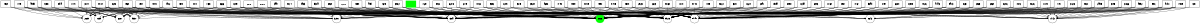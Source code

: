 digraph {
	graph [bb="0,0,6390,114.01",
		rankdir=TB,
		size="8,5"
	];
	node [fontsize=10,
		height=0.5,
		label="\N"
	];
	edge [arrowsize=0.5];
	c026	[color=green,
		height=0.55882,
		label=c026,
		pos="3195,21.005",
		shape=circle,
		style=filled,
		width=0.55882];
	""	[color=green,
		label="",
		pos="2187,96.01",
		shape=box,
		style=filled,
		width=0.75];
	"" -> c026	[pos="e,3174.4,22.125 2214.1,80.889 2217.1,79.756 2220.1,78.761 2223,78.01 2409.2,30.582 3031.5,23.223 3168.3,22.17"];
	"9b25"	[height=0.57115,
		label="9b25",
		pos="3555,21.005",
		shape=circle,
		width=0.57115];
	f9bf	[label=f9bf,
		pos="963,96.01",
		shape=box,
		width=0.75];
	f9bf -> c026	[pos="e,3174.6,22.546 990.49,80.639 993.31,79.589 996.18,78.681 999,78.01 1153.9,41.236 2271.9,46.094 2431,42.01 2719.8,34.599 3070.1,\
25.322 3168.3,22.715"];
	f9bf -> "9b25"	[pos="e,3534.1,23.59 990.48,80.613 993.3,79.568 996.17,78.669 999,78.01 1239.8,21.96 2976.9,51.471 3224,42.01 3337,37.684 3471.5,28.219 \
3527.9,24.048"];
	eb4b	[height=0.58348,
		label=eb4b,
		pos="3699,21.005",
		shape=circle,
		width=0.58348];
	f9bf -> eb4b	[pos="e,3678.5,26.614 990.48,80.606 993.3,79.563 996.17,78.665 999,78.01 1279,13.184 3298.9,68.931 3585,42.01 3615.2,39.171 3649.4,32.734 \
3672.4,27.923"];
	"83f4"	[height=0.53417,
		label="83f4",
		pos="2403,21.005",
		shape=circle,
		width=0.53417];
	f9bf -> "83f4"	[pos="e,2383.4,22.678 990.1,80.835 993.04,79.713 996.05,78.735 999,78.01 1033.8,69.472 2188.7,29.387 2377.1,22.894"];
	3291	[height=0.55882,
		label=3291,
		pos="1791,21.005",
		shape=circle,
		width=0.55882];
	f9bf -> 3291	[pos="e,1770.5,22.433 990.12,80.928 993.06,79.788 996.06,78.78 999,78.01 1148.4,38.932 1642.8,25.361 1764,22.579"];
	6287	[height=0.55882,
		label=6287,
		pos="632,21.005",
		shape=circle,
		width=0.55882];
	f9bf -> 6287	[pos="e,649.79,30.486 935.81,81.153 932.89,79.969 929.91,78.89 927,78.01 821.22,46.07 787.6,71.107 681,42.01 672.52,39.697 663.54,36.32 \
655.62,32.998"];
	d537	[height=0.57115,
		label=d537,
		pos="711,21.005",
		shape=circle,
		width=0.57115];
	f9bf -> d537	[pos="e,731.33,25.946 935.71,81.475 932.8,80.228 929.86,79.046 927,78.01 860.44,53.908 778.85,35.68 737.6,27.22"];
	"8d9e"	[label="8d9e",
		pos="4203,96.01",
		shape=box,
		width=0.75];
	"8d9e" -> c026	[pos="e,3215.5,23.278 4175.9,80.884 4172.9,79.752 4169.9,78.759 4167,78.01 4028.5,42.853 3667.6,50.334 3525,42.01 3412.4,35.44 3278.2,\
27.169 3221.9,23.68"];
	"8d9e" -> "9b25"	[pos="e,3575.1,26.168 4175.9,80.933 4172.9,79.791 4169.9,78.782 4167,78.01 3952.4,21.676 3889.2,69.223 3669,42.01 3638.7,38.271 3604.3,\
31.937 3581.3,27.397"];
	"8d9e" -> eb4b	[pos="e,3720.5,22.142 4175.8,81.074 4172.9,79.905 4169.9,78.851 4167,78.01 4004.8,31.34 3800.1,23.519 3726.8,22.241"];
	3044	[label=3044,
		pos="459,96.01",
		shape=box,
		width=0.75];
	3044 -> c026	[pos="e,3174.6,22.595 486.49,80.62 489.31,79.574 492.17,78.672 495,78.01 704.49,28.985 2215.9,46.826 2431,42.01 2719.8,35.543 3070.1,25.604 \
3168.3,22.779"];
	3044 -> "9b25"	[pos="e,3534.1,23.612 486.48,80.604 489.3,79.561 492.17,78.664 495,78.01 642.73,43.859 3072.5,47.586 3224,42.01 3337,37.852 3471.5,28.297 \
3527.9,24.075"];
	3044 -> eb4b	[pos="e,3678.5,26.628 486.48,80.599 489.3,79.558 492.17,78.662 495,78.01 662.3,39.471 3414.1,57.899 3585,42.01 3615.2,39.206 3649.4,32.762 \
3672.4,27.941"];
	3044 -> "83f4"	[pos="e,2383.4,22.73 486.49,80.645 489.31,79.594 492.18,78.684 495,78.01 638.26,43.837 1672.8,46.536 1820,42.01 2035.1,35.397 2294.9,25.977 \
2376.9,22.968"];
	3044 -> 3291	[pos="e,1770.5,21.784 486.1,80.845 489.05,79.721 492.05,78.74 495,78.01 747.85,15.549 1601.7,20.237 1764.2,21.724"];
	3044 -> 6287	[pos="e,613.25,29.303 486.45,81.865 489.33,80.542 492.22,79.236 495,78.01 533.92,60.881 579.77,42.495 607.33,31.634"];
	"0c5a"	[height=0.55882,
		label="0c5a",
		pos="518,21.005",
		shape=circle,
		width=0.55882];
	3044 -> "0c5a"	[pos="e,505.72,37.201 472.98,77.709 481.61,67.032 492.72,53.291 501.74,42.128"];
	"26eb"	[height=0.57115,
		label="26eb",
		pos="459,21.005",
		shape=circle,
		width=0.57115];
	3044 -> "26eb"	[pos="e,459,42.025 459,77.709 459,68.924 459,58.064 459,48.272"];
	3044 -> d537	[pos="e,692.27,30.362 486.25,81.356 489.17,80.132 492.12,78.988 495,78.01 566.48,53.735 588.81,64.109 661,42.01 669.41,39.437 678.38,36.055 \
686.38,32.806"];
	ce65	[label=ce65,
		pos="5211,96.01",
		shape=box,
		width=0.75];
	ce65 -> c026	[pos="e,3215.5,23.522 5183.5,80.629 5180.7,79.582 5177.8,78.676 5175,78.01 4996.5,35.937 3708.2,49.56 3525,42.01 3412.3,37.367 3278.2,\
28.064 3221.9,23.992"];
	ce65 -> "9b25"	[pos="e,3575.1,26.464 5183.5,80.635 5180.7,79.586 5177.8,78.679 5175,78.01 5012.1,39.438 3835.6,58.522 3669,42.01 3638.7,39.003 3604.2,\
32.532 3581.2,27.761"];
	ce65 -> eb4b	[pos="e,3720.3,22.297 5183.5,80.677 5180.7,79.62 5177.8,78.699 5175,78.01 5029.3,42.421 3917,25.103 3726.7,22.387"];
	e642	[height=0.55882,
		label=e642,
		pos="4635,21.005",
		shape=circle,
		width=0.55882];
	ce65 -> e642	[pos="e,4655.6,21.675 5183.9,81.027 5180.9,79.867 5177.9,78.828 5175,78.01 4983.8,24.638 4741.8,21.176 4661.9,21.628"];
	"7c2f"	[label="7c2f",
		pos="2259,96.01",
		shape=box,
		width=0.75];
	"7c2f" -> c026	[pos="e,3174.4,22.234 2286.1,80.902 2289.1,79.767 2292.1,78.768 2295,78.01 2466.5,33.923 3037.5,24.022 3168.2,22.313"];
	"7c2f" -> "9b25"	[pos="e,3534.1,23.426 2286.5,80.679 2289.3,79.621 2292.2,78.7 2295,78.01 2495.7,28.91 3017.7,52.243 3224,42.01 3336.9,36.41 3471.4,27.626 \
3527.9,23.841"];
	"7c2f" -> eb4b	[pos="e,3678.5,26.527 2286.5,80.647 2289.3,79.596 2292.2,78.685 2295,78.01 2573.9,11.365 3299.7,70.871 3585,42.01 3615.2,38.961 3649.3,\
32.561 3672.4,27.817"];
	"7c2f" -> "83f4"	[pos="e,2386,30.601 2286.4,81.107 2313.6,67.319 2354.8,46.438 2380.2,33.541"];
	"7c2f" -> 3291	[pos="e,1811.3,22.404 2231.8,81.104 2228.9,79.929 2225.9,78.866 2223,78.01 2073.9,34.333 1886,24.691 1817.5,22.585"];
	c03a	[label=c03a,
		pos="4275,96.01",
		shape=box,
		width=0.75];
	c03a -> c026	[pos="e,3215.5,23.318 4247.9,80.867 4244.9,79.738 4241.9,78.75 4239,78.01 4084.9,39.356 3683.6,50.817 3525,42.01 3412.4,35.758 3278.2,\
27.317 3221.9,23.731"];
	c03a -> "9b25"	[pos="e,3575.1,26.224 4247.9,80.905 4244.9,79.769 4241.9,78.769 4239,78.01 3993.2,14.687 3921.1,71.993 3669,42.01 3638.7,38.409 3604.3,\
32.049 3581.3,27.465"];
	c03a -> eb4b	[pos="e,3720.3,21.668 4247.9,81.027 4244.9,79.867 4241.9,78.828 4239,78.01 4048.5,24.823 3807.5,21.201 3726.7,21.624"];
	"95bb"	[label="95bb",
		pos="3339,96.01",
		shape=box,
		width=0.75];
	"95bb" -> c026	[pos="e,3212.8,31.02 3311.6,81.107 3284.6,67.414 3243.8,46.728 3218.3,33.811"];
	"95bb" -> "9b25"	[pos="e,3535,27.249 3366.3,81.615 3369.2,80.341 3372.2,79.114 3375,78.01 3428.5,57.156 3493.3,38.564 3528.7,28.94"];
	"95bb" -> eb4b	[pos="e,3678.4,25.644 3366.2,81.226 3369.1,80.028 3372.1,78.925 3375,78.01 3465.3,49.531 3491.7,58.194 3585,42.01 3614.9,36.831 3649.1,\
30.811 3672.2,26.738"];
	"95bb" -> "83f4"	[pos="e,2422.4,22.22 3311.9,80.902 3308.9,79.767 3305.9,78.768 3303,78.01 3131.1,33.823 2557.9,23.977 2428.9,22.302"];
	"95bb" -> 3291	[pos="e,1811.5,22.709 3311.5,80.674 3308.7,79.617 3305.8,78.698 3303,78.01 3284.2,73.431 2019.7,29.855 1818,22.93"];
	"1b42"	[height=0.57115,
		label="1b42",
		pos="5607,21.005",
		shape=circle,
		width=0.57115];
	"95bb" -> "1b42"	[pos="e,5586.3,22.467 3366.5,80.639 3369.3,79.589 3372.2,78.681 3375,78.01 3403.2,71.315 5328.2,28.217 5580,22.607"];
	"62d8"	[label="62d8",
		pos="2403,96.01",
		shape=box,
		width=0.75];
	"62d8" -> c026	[pos="e,3174.7,22.506 2430.1,80.938 2433.1,79.796 2436.1,78.785 2439,78.01 2581.2,40.543 3051.4,25.807 3168.5,22.672"];
	"62d8" -> "9b25"	[pos="e,3534.1,23.375 2430.1,80.853 2433,79.727 2436,78.744 2439,78.01 2608.5,35.907 3049.6,51.278 3224,42.01 3336.9,36.009 3471.4,27.439 \
3527.9,23.776"];
	"62d8" -> eb4b	[pos="e,3678.5,26.505 2430.5,80.658 2433.3,79.604 2436.2,78.69 2439,78.01 2686.7,18.364 3331.5,68.096 3585,42.01 3615.1,38.908 3649.3,\
32.517 3672.3,27.79"];
	"62d8" -> "83f4"	[pos="e,2403,40.717 2403,77.709 2403,68.578 2403,57.205 2403,47.121"];
	"62d8" -> 3291	[pos="e,1811.6,21.488 2375.9,81.008 2372.9,79.852 2369.9,78.819 2367,78.01 2161.7,21.389 1901.4,20.14 1818,21.382"];
	"61fb"	[label="61fb",
		pos="2691,96.01",
		shape=box,
		width=0.75];
	"61fb" -> c026	[pos="e,3174.5,22.129 2718.2,81.074 2721.1,79.905 2724.1,78.851 2727,78.01 2890,31.121 3095.8,23.446 3168.3,22.223"];
	"61fb" -> "9b25"	[pos="e,3534.3,23.302 2718.1,80.919 2721.1,79.78 2724.1,78.776 2727,78.01 2746.9,72.847 3387.5,32.498 3527.9,23.697"];
	"61fb" -> eb4b	[pos="e,3678.5,26.439 2718.1,80.841 2721,79.718 2724,78.738 2727,78.01 2912.3,32.36 3395.3,62.547 3585,42.01 3615.1,38.749 3649.3,32.387 \
3672.3,27.71"];
	"61fb" -> "83f4"	[pos="e,2422,24.752 2663.7,81.372 2660.8,80.145 2657.9,78.996 2655,78.01 2574.4,50.401 2474.5,32.908 2428.4,25.735"];
	d826	[label=d826,
		pos="5499,96.01",
		shape=box,
		width=0.75];
	d826 -> c026	[pos="e,3215.5,23.545 5471.5,80.62 5468.7,79.574 5465.8,78.672 5463,78.01 5253.3,28.937 3740.2,50.528 3525,42.01 3412.3,37.549 3278.2,\
28.149 3221.9,24.021"];
	d826 -> "9b25"	[pos="e,3575.1,26.488 5471.5,80.624 5468.7,79.577 5465.8,78.674 5463,78.01 5268.9,32.437 3867.4,61.298 3669,42.01 3638.7,39.061 3604.2,\
32.58 3581.2,27.79"];
	d826 -> eb4b	[pos="e,3720.4,22.436 5471.5,80.659 5468.7,79.605 5465.8,78.69 5463,78.01 5375,56.798 3945,26.998 3726.8,22.565"];
	d826 -> "1b42"	[pos="e,5590.1,33.436 5524.9,77.524 5543.2,65.138 5567.5,48.699 5584.9,36.929"];
	"2a02"	[label="2a02",
		pos="891,96.01",
		shape=box,
		width=0.75];
	"2a02" -> c026	[pos="e,3174.6,22.555 918.49,80.636 921.31,79.587 924.18,78.679 927,78.01 1089.7,39.486 2263.9,46.198 2431,42.01 2719.8,34.772 3070.1,\
25.374 3168.3,22.727"];
	"2a02" -> "9b25"	[pos="e,3534.1,23.594 918.48,80.611 921.3,79.567 924.17,78.668 927,78.01 1051.3,49.11 3096.5,46.861 3224,42.01 3337,37.712 3471.5,28.232 \
3527.9,24.053"];
	"2a02" -> eb4b	[pos="e,3678.5,26.617 918.48,80.605 921.3,79.562 924.17,78.665 927,78.01 1214.8,11.434 3290.9,69.624 3585,42.01 3615.2,39.177 3649.4,32.739 \
3672.4,27.926"];
	"2a02" -> "83f4"	[pos="e,2383.5,22.691 918.5,80.677 921.32,79.62 924.18,78.699 927,78.01 945.36,73.527 2182.4,29.779 2377.3,22.911"];
	"2a02" -> 3291	[pos="e,1770.5,22.294 918.12,80.91 921.06,79.773 924.06,78.772 927,78.01 1091.1,35.602 1636.3,24.452 1764.1,22.395"];
	"2a02" -> 6287	[pos="e,650.32,30.422 863.76,81.328 860.84,80.11 857.88,78.975 855,78.01 780.1,52.974 756.54,65.032 681,42.01 672.74,39.492 663.93,36.124 \
656.1,32.871"];
	"2a02" -> d537	[pos="e,730.27,29.01 863.57,81.816 860.69,80.502 857.79,79.212 855,78.01 813.82,60.305 765.04,41.849 736.13,31.168"];
	"82f8"	[label="82f8",
		pos="603,96.01",
		shape=box,
		width=0.75];
	"82f8" -> c026	[pos="e,3174.6,22.584 630.49,80.624 633.31,79.577 636.17,78.674 639,78.01 832.88,32.486 2231.9,46.617 2431,42.01 2719.8,35.328 3070.1,\
25.54 3168.3,22.764"];
	"82f8" -> "9b25"	[pos="e,3534.1,23.606 630.48,80.606 633.3,79.563 636.17,78.665 639,78.01 778.92,45.61 3080.5,47.344 3224,42.01 3337,37.811 3471.5,28.278 \
3527.9,24.069"];
	"82f8" -> "83f4"	[pos="e,2383.4,22.706 630.49,80.655 633.31,79.602 636.18,78.689 639,78.01 766.65,47.337 1688.8,46.262 1820,42.01 2035.1,35.041 2294.9,\
25.856 2376.9,22.937"];
	"82f8" -> "26eb"	[pos="e,475.53,33.693 575.89,82.175 572.89,80.766 569.88,79.355 567,78.01 532.4,61.859 522.32,60.658 489,42.01 486.34,40.522 483.61,38.876 \
480.92,37.186"];
	"82f8" -> d537	[pos="e,694.09,33.436 628.87,77.524 647.19,65.138 671.51,48.699 688.92,36.929"];
	e0e8	[label=e0e8,
		pos="1395,96.01",
		shape=box,
		width=0.75];
	e0e8 -> c026	[pos="e,3174.5,22.539 1422.5,80.659 1425.3,79.605 1428.2,78.69 1431,78.01 1475.1,67.376 2950,28.417 3168.1,22.706"];
	e0e8 -> "9b25"	[pos="e,3534.1,23.562 1422.5,80.624 1425.3,79.577 1428.2,78.674 1431,78.01 1625,32.461 3024.9,50.023 3224,42.01 3337,37.463 3471.5,28.116 \
3527.9,24.012"];
	e0e8 -> eb4b	[pos="e,3678.5,26.597 1422.5,80.614 1425.3,79.57 1428.2,78.669 1431,78.01 1664.1,23.686 3346.7,64.767 3585,42.01 3615.2,39.129 3649.4,\
32.699 3672.4,27.902"];
	e0e8 -> "83f4"	[pos="e,2383.6,22.677 1422.1,80.889 1425.1,79.756 1428.1,78.761 1431,78.01 1525,54.065 2232.3,28.021 2377.1,22.905"];
	e0e8 -> "0c5a"	[pos="e,537.39,27.643 1367.9,80.858 1365,79.731 1362,78.746 1359,78.01 1032.6,-3.3789 936.12,88.739 603,42.01 582.68,39.159 560.08,33.73 \
543.29,29.245"];
	"6fd3"	[label="6fd3",
		pos="4347,96.01",
		shape=box,
		width=0.75];
	"6fd3" -> c026	[pos="e,3215.5,23.351 4319.9,80.853 4317,79.727 4314,78.744 4311,78.01 4141.3,35.858 3699.6,51.301 3525,42.01 3412.4,36.017 3278.2,27.437 \
3221.9,23.773"];
	"6fd3" -> "9b25"	[pos="e,3575.1,26.267 4319.9,80.884 4316.9,79.752 4313.9,78.759 4311,78.01 4034,7.6953 3952.9,74.765 3669,42.01 3638.7,38.516 3604.3,32.136 \
3581.3,27.519"];
	"6fd3" -> eb4b	[pos="e,3720.2,22.953 4319.9,80.991 4316.9,79.838 4313.9,78.811 4311,78.01 4198.3,47.282 3830.7,28.15 3726.7,23.254"];
	"2a95"	[label="2a95",
		pos="5859,96.01",
		shape=box,
		width=0.75];
	"2a95" -> c026	[pos="e,3215.5,23.565 5831.5,80.611 5828.7,79.567 5825.8,78.668 5823,78.01 5698.6,49.098 3652.6,46.875 3525,42.01 3412.3,37.713 3278.2,\
28.225 3221.9,24.048"];
	"2a95" -> "9b25"	[pos="e,3575.1,26.509 5831.5,80.614 5828.7,79.57 5825.8,78.669 5823,78.01 5589.9,23.686 3907.3,64.767 3669,42.01 3638.6,39.112 3604.2,\
32.621 3581.2,27.815"];
	"2a95" -> eb4b	[pos="e,3720.4,22.509 5831.5,80.643 5828.7,79.592 5825.8,78.683 5823,78.01 5796.2,71.638 3973.8,28.481 3726.6,22.655"];
	"2a95" -> "1b42"	[pos="e,5627.3,25.946 5831.7,81.475 5828.8,80.228 5825.9,79.046 5823,78.01 5756.4,53.908 5674.9,35.68 5633.6,27.22"];
	"924e"	[label="924e",
		pos="2763,96.01",
		shape=box,
		width=0.75];
	"924e" -> c026	[pos="e,3174.8,22.73 2790.2,81.139 2793.1,79.957 2796.1,78.883 2799,78.01 2934.1,37.587 3104,26.056 3168.5,23.014"];
	"924e" -> "9b25"	[pos="e,3534.3,23.323 2790.1,80.938 2793.1,79.796 2796.1,78.785 2799,78.01 2835,68.532 3397.5,32.084 3528.1,23.722"];
	"924e" -> eb4b	[pos="e,3678.5,26.415 2790.1,80.853 2793,79.727 2796,78.744 2799,78.01 2968.7,35.858 3411.2,61.16 3585,42.01 3615.1,38.691 3649.3,32.339 \
3672.3,27.68"];
	"924e" -> "83f4"	[pos="e,2422.4,23.524 2735.8,81.23 2732.9,80.031 2729.9,78.927 2727,78.01 2619.3,43.951 2484.4,29.078 2428.8,24.084"];
	b4b5	[label=b4b5,
		pos="3267,96.01",
		shape=box,
		width=0.75];
	b4b5 -> c026	[pos="e,3208.6,35.769 3249.9,77.709 3238.8,66.393 3224.2,51.635 3212.9,40.153"];
	b4b5 -> "9b25"	[pos="e,3534.3,25 3294.3,81.372 3297.2,80.145 3300.1,78.996 3303,78.01 3382.8,50.691 3481.4,33.277 3528.1,25.965"];
	b4b5 -> eb4b	[pos="e,3678.5,25.909 3294.2,81.098 3297.1,79.924 3300.1,78.863 3303,78.01 3424.3,42.598 3460.1,60.935 3585,42.01 3615,37.471 3649.2,31.337 \
3672.3,27.063"];
	b4b5 -> "83f4"	[pos="e,2422.6,22.344 3239.9,80.919 3236.9,79.78 3233.9,78.776 3231,78.01 3073.8,37.141 2551.2,24.819 2428.8,22.461"];
	b4b5 -> 3291	[pos="e,1811.4,22.684 3239.5,80.68 3236.7,79.622 3233.8,78.701 3231,78.01 3195.3,69.276 2012.1,29.396 1817.8,22.901"];
	b4b5 -> "1b42"	[pos="e,5586.3,22.449 3294.5,80.637 3297.3,79.587 3300.2,78.68 3303,78.01 3332.1,71.103 5323.3,28.101 5579.9,22.587"];
	"3dfe"	[label="3dfe",
		pos="5931,96.01",
		shape=box,
		width=0.75];
	"3dfe" -> c026	[pos="e,3215.5,23.569 5903.5,80.61 5900.7,79.566 5897.8,78.667 5895,78.01 5766.7,48.223 3656.6,46.996 3525,42.01 3412.3,37.74 3278.2,28.238 \
3221.9,24.052"];
	"3dfe" -> "9b25"	[pos="e,3575.1,26.512 5903.5,80.613 5900.7,79.568 5897.8,78.669 5895,78.01 5654.1,21.936 3915.3,65.461 3669,42.01 3638.6,39.12 3604.2,\
32.628 3581.2,27.819"];
	"3dfe" -> eb4b	[pos="e,3720.4,22.491 5903.5,80.64 5900.7,79.59 5897.8,78.682 5895,78.01 5867.3,71.427 3979.2,28.364 3726.8,22.635"];
	"3dfe" -> "1b42"	[pos="e,5627.7,24.235 5903.8,81.293 5900.9,80.081 5897.9,78.957 5895,78.01 5801.7,47.44 5685.6,31.154 5634,24.973"];
	7989	[label=7989,
		pos="6291,96.01",
		shape=box,
		width=0.75];
	7989 -> c026	[pos="e,3215.5,23.583 6263.5,80.604 6260.7,79.561 6257.8,78.664 6255,78.01 6107.2,43.847 3676.6,47.601 3525,42.01 3412.3,37.853 3278.2,\
28.29 3221.9,24.07"];
	7989 -> "9b25"	[pos="e,3575,26.526 6263.5,80.606 6260.7,79.563 6257.8,78.665 6255,78.01 5975,13.184 3955.1,68.931 3669,42.01 3638.6,39.154 3604.2,32.656 \
3581.2,27.836"];
	7989 -> eb4b	[pos="e,3720.4,22.48 6263.5,80.629 6260.7,79.582 6257.8,78.677 6255,78.01 6076.6,35.962 4789.2,46.031 4606,42.01 4259,34.396 3837.3,25.068 \
3726.7,22.618"];
	7989 -> "1b42"	[pos="e,5627.8,22.813 6263.9,80.975 6260.9,79.826 6257.9,78.803 6255,78.01 6134.9,45.578 5741.3,27.48 5634.2,23.072"];
	7989 -> e642	[pos="e,4655.5,22.477 6263.5,80.667 6260.7,79.612 6257.8,78.694 6255,78.01 6174.3,58.454 4866.3,27.374 4661.8,22.623"];
	ea33	[label=ea33,
		pos="1611,96.01",
		shape=box,
		width=0.75];
	ea33 -> c026	[pos="e,3174.6,22.509 1638.5,80.672 1641.3,79.615 1644.2,78.697 1647,78.01 1723.9,59.299 2968.8,27.632 3168.2,22.668"];
	ea33 -> "9b25"	[pos="e,3534.1,23.542 1638.5,80.632 1641.3,79.584 1644.2,78.678 1647,78.01 1817.6,37.712 3048.9,49.299 3224,42.01 3337,37.308 3471.5,28.044 \
3527.9,23.987"];
	ea33 -> eb4b	[pos="e,3678.5,26.585 1638.5,80.62 1641.3,79.574 1644.2,78.672 1647,78.01 1856.7,28.937 3370.6,62.685 3585,42.01 3615.2,39.101 3649.4,\
32.676 3672.4,27.888"];
	ea33 -> "83f4"	[pos="e,2383.4,22.488 1638.1,80.938 1641.1,79.796 1644.1,78.785 1647,78.01 1789.6,40.461 2261.5,25.743 2377.2,22.651"];
	ea33 -> 3291	[pos="e,1772.2,28.84 1638.4,81.816 1641.3,80.502 1644.2,79.212 1647,78.01 1688.4,60.206 1737.5,41.643 1766.4,30.99"];
	3866	[label=3866,
		pos="6003,96.01",
		shape=box,
		width=0.75];
	3866 -> c026	[pos="e,3215.5,23.572 5975.5,80.608 5972.7,79.565 5969.8,78.666 5967,78.01 5834.8,47.348 3660.6,47.117 3525,42.01 3412.3,37.765 3278.2,\
28.25 3221.9,24.056"];
	3866 -> "9b25"	[pos="e,3575.1,26.515 5975.5,80.611 5972.7,79.567 5969.8,78.668 5967,78.01 5718.3,20.185 3923.2,66.155 3669,42.01 3638.6,39.128 3604.2,\
32.634 3581.2,27.823"];
	3866 -> eb4b	[pos="e,3720.4,22.473 5975.5,80.638 5972.7,79.588 5969.8,78.681 5967,78.01 5938.4,71.216 3984.3,28.248 3726.9,22.614"];
	3866 -> "1b42"	[pos="e,5627.8,23.153 5975.8,81.18 5972.9,79.99 5969.9,78.903 5967,78.01 5846.2,40.949 5694.8,27.628 5634,23.562"];
	"530a"	[label="530a",
		pos="1683,96.01",
		shape=box,
		width=0.75];
	"530a" -> c026	[pos="e,3174.7,22.543 1710.5,80.677 1713.3,79.62 1716.2,78.699 1719,78.01 1792.2,60.14 2974.4,27.894 3168.2,22.716"];
	"530a" -> "9b25"	[pos="e,3534.1,23.534 1710.5,80.636 1713.3,79.587 1716.2,78.679 1719,78.01 1881.8,39.462 3056.9,49.057 3224,42.01 3337,37.246 3471.5,28.015 \
3527.9,23.977"];
	"530a" -> eb4b	[pos="e,3678.5,26.581 1710.5,80.622 1713.3,79.576 1716.2,78.673 1719,78.01 1920.9,30.687 3378.6,61.991 3585,42.01 3615.2,39.09 3649.4,\
32.667 3672.4,27.882"];
	"530a" -> "83f4"	[pos="e,2383.4,22.664 1710.1,80.962 1713.1,79.815 1716.1,78.797 1719,78.01 1846.8,43.811 2267.7,26.798 2376.9,22.892"];
	"530a" -> 3291	[pos="e,1774.4,33.218 1708.9,77.524 1727.3,65.061 1751.8,48.496 1769.2,36.712"];
	"9a13"	[label="9a13",
		pos="5067,96.01",
		shape=box,
		width=0.75];
	"9a13" -> c026	[pos="e,3215.5,23.507 5039.5,80.635 5036.7,79.586 5033.8,78.679 5031,78.01 4868.1,39.438 3692.2,49.076 3525,42.01 3412.3,37.249 3278.2,\
28.01 3221.9,23.973"];
	"9a13" -> "9b25"	[pos="e,3575.1,26.449 5039.5,80.643 5036.7,79.592 5033.8,78.683 5031,78.01 4736.5,7.8647 3970.3,72.259 3669,42.01 3638.7,38.964 3604.2,\
32.501 3581.2,27.742"];
	"9a13" -> eb4b	[pos="e,3720.5,22.393 5039.9,80.841 5037,79.718 5034,78.738 5031,78.01 4900.2,45.788 3906.2,25.863 3726.7,22.51"];
	"9a13" -> "83f4"	[pos="e,2422.5,22.565 5039.5,80.622 5036.7,79.576 5033.8,78.673 5031,78.01 4829.2,30.711 3373.2,46.727 3166,42.01 2876.6,35.423 2525.4,\
25.508 2428.7,22.744"];
	"9a13" -> "1b42"	[pos="e,5586.4,21.887 5094.2,81.049 5097.1,79.885 5100.1,78.839 5103,78.01 5280.1,27.853 5504.2,22.269 5580.3,21.906"];
	"3f6d"	[label="3f6d",
		pos="1755,96.01",
		shape=box,
		width=0.75];
	"3f6d" -> c026	[pos="e,3174.6,22.585 1782.1,80.835 1785,79.713 1788,78.735 1791,78.01 1860.4,60.979 2980.5,28.165 3168.4,22.766"];
	"3f6d" -> "9b25"	[pos="e,3534.1,23.525 1782.5,80.639 1785.3,79.589 1788.2,78.681 1791,78.01 1946,41.212 3064.9,48.816 3224,42.01 3337,37.179 3471.5,27.984 \
3527.9,23.966"];
	"3f6d" -> eb4b	[pos="e,3678.5,26.576 1782.5,80.624 1785.3,79.577 1788.2,78.674 1791,78.01 1985.1,32.437 3386.6,61.298 3585,42.01 3615.2,39.079 3649.4,\
32.658 3672.4,27.877"];
	"3f6d" -> "83f4"	[pos="e,2383.6,22.867 1782.1,80.991 1785.1,79.838 1788.1,78.811 1791,78.01 1904.4,47.076 2276.2,27.894 2377.4,23.158"];
	"3f6d" -> 3291	[pos="e,1782.4,39.435 1763.5,77.709 1768.3,67.961 1774.4,55.659 1779.6,45.097"];
	"415f"	[label="415f",
		pos="3771,96.01",
		shape=box,
		width=0.75];
	"415f" -> c026	[pos="e,3215.4,23.2 3743.9,81.027 3740.9,79.867 3737.9,78.828 3735,78.01 3636.5,50.505 3316.9,29.383 3221.9,23.591"];
	"415f" -> "9b25"	[pos="e,3575,27.249 3743.7,81.615 3740.8,80.341 3737.8,79.114 3735,78.01 3681.5,57.156 3616.7,38.564 3581.3,28.94"];
	"415f" -> eb4b	[pos="e,3713.5,36.719 3753.9,77.709 3743.1,66.691 3729,52.41 3717.8,41.066"];
	"415f" -> "83f4"	[pos="e,2422.3,22.598 3743.9,80.841 3741,79.718 3738,78.738 3735,78.01 3669.2,61.796 2608.6,28.366 2428.8,22.799"];
	"415f" -> 3291	[pos="e,1811.4,22.763 3743.5,80.643 3740.7,79.593 3737.8,78.683 3735,78.01 3587.9,42.986 2526.1,46.598 2375,42.01 2159.8,35.477 1900.1,\
26.028 1817.5,22.987"];
	"415f" -> "1b42"	[pos="e,5586.1,22.412 3798.5,80.657 3801.3,79.603 3804.2,78.69 3807,78.01 3897,56.36 5360.6,26.844 5579.7,22.538"];
	a6e8	[label=a6e8,
		pos="2907,96.01",
		shape=box,
		width=0.75];
	a6e8 -> c026	[pos="e,3175,24.9 2934.3,81.372 2937.2,80.145 2940.1,78.996 2943,78.01 3023.2,50.552 3122.4,33.1 3168.8,25.854"];
	a6e8 -> "9b25"	[pos="e,3534.1,22.938 2934.1,80.991 2937.1,79.838 2940.1,78.811 2943,78.01 3055.8,47.248 3424.1,28.107 3527.7,23.238"];
	a6e8 -> eb4b	[pos="e,3678.5,26.351 2934.1,80.884 2937.1,79.752 2940.1,78.759 2943,78.01 3220,7.6953 3301.1,74.765 3585,42.01 3615.1,38.537 3649.3,32.213 \
3672.3,27.602"];
	a6e8 -> "83f4"	[pos="e,2422.6,22.117 2879.8,81.074 2876.9,79.905 2873.9,78.851 2871,78.01 2707.3,30.901 2500.3,23.375 2428.7,22.207"];
	"485b"	[label="485b",
		pos="1899,96.01",
		shape=box,
		width=0.75];
	"485b" -> c026	[pos="e,3174.5,22.429 1926.1,80.849 1929,79.724 1932,78.742 1935,78.01 2058.5,47.425 2996.1,26.217 3168,22.566"];
	"485b" -> "9b25"	[pos="e,3534.1,23.505 1926.5,80.647 1929.3,79.596 1932.2,78.685 1935,78.01 2074.4,44.712 3080.9,48.333 3224,42.01 3337,37.02 3471.5,27.91 \
3527.9,23.94"];
	"485b" -> eb4b	[pos="e,3678.5,26.565 1926.5,80.629 1929.3,79.582 1932.2,78.676 1935,78.01 2113.5,35.937 3402.5,59.91 3585,42.01 3615.2,39.052 3649.4,\
32.636 3672.4,27.863"];
	"485b" -> "83f4"	[pos="e,2383.4,22.117 1926.2,81.074 1929.1,79.905 1932.1,78.851 1935,78.01 2098.7,30.901 2305.7,23.375 2377.3,22.207"];
	"485b" -> 3291	[pos="e,1807.6,33.218 1873.1,77.524 1854.7,65.061 1830.2,48.496 1812.8,36.712"];
	"1f94"	[label="1f94",
		pos="747,96.01",
		shape=box,
		width=0.75];
	"1f94" -> c026	[pos="e,3174.6,22.571 774.49,80.629 777.31,79.582 780.17,78.677 783,78.01 961.27,35.986 2247.9,46.408 2431,42.01 2719.8,35.074 3070.1,\
25.464 3168.3,22.747"];
	"1f94" -> "9b25"	[pos="e,3534.1,23.6 774.48,80.608 777.3,79.565 780.17,78.666 783,78.01 915.12,47.36 3088.5,47.103 3224,42.01 3337,37.764 3471.5,28.256 \
3527.9,24.061"];
	"1f94" -> eb4b	[pos="e,3678.5,26.621 774.48,80.603 777.3,79.56 780.17,78.664 783,78.01 1086.4,7.9333 3275,71.012 3585,42.01 3615.2,39.188 3649.4,32.747 \
3672.4,27.932"];
	"1f94" -> "83f4"	[pos="e,2383.4,22.679 774.5,80.667 777.31,79.612 780.18,78.694 783,78.01 784.26,77.704 2169.3,30.044 2377.1,22.898"];
	"1f94" -> 3291	[pos="e,1770.5,22.076 774.11,80.882 777.05,79.751 780.05,78.758 783,78.01 976.58,28.924 1624.3,22.849 1764.2,22.107"];
	"1f94" -> 6287	[pos="e,648.73,32.628 719.75,77.709 699.59,64.913 672.5,47.717 653.78,35.831"];
	"1f94" -> "0c5a"	[pos="e,537.79,26.642 719.68,81.559 716.77,80.296 713.84,79.087 711,78.01 652.55,55.888 581.4,37.303 543.94,28.137"];
	"1f94" -> "26eb"	[pos="e,474.8,34.358 719.8,81.199 716.87,80.006 713.9,78.912 711,78.01 615.54,48.379 582.03,78.57 489,42.01 485.94,40.808 482.88,39.258 \
479.93,37.553"];
	"1f94" -> d537	[pos="e,719.85,39.945 738.47,77.709 733.73,68.103 727.77,56.018 722.62,45.561"];
	"1f94" -> e642	[pos="e,4614.6,22.53 774.48,80.601 777.3,79.559 780.17,78.663 783,78.01 942.49,41.222 3565.3,44.817 3729,42.01 4076.5,36.052 4498.8,25.483 \
4608.1,22.695"];
	c0f9	[label=c0f9,
		pos="1251,96.01",
		shape=box,
		width=0.75];
	c0f9 -> c026	[pos="e,3174.5,22.549 1278.5,80.652 1281.3,79.599 1284.2,78.687 1287,78.01 1311,72.268 2938.2,28.831 3168.1,22.719"];
	c0f9 -> "9b25"	[pos="e,3534.1,23.572 1278.5,80.62 1281.3,79.574 1284.2,78.672 1287,78.01 1496.6,28.961 3008.9,50.505 3224,42.01 3337,37.548 3471.5,28.155 \
3527.9,24.026"];
	c0f9 -> eb4b	[pos="e,3678.5,26.603 1278.5,80.611 1281.3,79.567 1284.2,78.668 1287,78.01 1535.7,20.185 3330.8,66.155 3585,42.01 3615.2,39.145 3649.4,\
32.712 3672.4,27.91"];
	c0f9 -> "83f4"	[pos="e,2383.7,22.758 1278.1,80.866 1281.1,79.738 1284.1,78.75 1287,78.01 1341.6,64.312 2215.9,29.364 2377.4,23.006"];
	c0f9 -> 3291	[pos="e,1770.9,21.886 1278.2,81.049 1281.1,79.885 1284.1,78.839 1287,78.01 1464.2,27.837 1688.3,22.265 1764.4,21.905"];
	c0f9 -> "1b42"	[pos="e,5586.1,22.53 1278.5,80.596 1281.3,79.555 1284.2,78.661 1287,78.01 1469.9,35.983 4476.4,45 4664,42.01 5026.4,36.235 5467.1,25.492 \
5579.8,22.688"];
	c0f9 -> 6287	[pos="e,649.7,30.839 1223.9,80.918 1220.9,79.78 1217.9,78.775 1215,78.01 984.77,18.182 912.74,95.653 681,42.01 672.44,40.029 663.44,36.737 \
655.52,33.389"];
	c0f9 -> "0c5a"	[pos="e,537.4,27.58 1223.9,80.892 1220.9,79.759 1217.9,78.763 1215,78.01 951,10.609 872.61,81.367 603,42.01 582.69,39.046 560.09,33.623 \
543.3,29.17"];
	a9f1	[label=a9f1,
		pos="1971,96.01",
		shape=box,
		width=0.75];
	a9f1 -> c026	[pos="e,3174.7,22.482 1998.1,80.857 2001,79.73 2004,78.746 2007,78.01 2123.1,49.089 3002.9,26.627 3168.2,22.637"];
	a9f1 -> "9b25"	[pos="e,3534.1,23.493 1998.5,80.652 2001.3,79.6 2004.2,78.687 2007,78.01 2138.6,46.462 3088.9,48.092 3224,42.01 3337,36.927 3471.5,27.866 \
3527.9,23.925"];
	a9f1 -> eb4b	[pos="e,3678.5,26.559 1998.5,80.632 2001.3,79.584 2004.2,78.678 2007,78.01 2177.7,37.687 3410.5,59.216 3585,42.01 3615.2,39.037 3649.4,\
32.624 3672.4,27.856"];
	a9f1 -> "83f4"	[pos="e,2383.6,22.694 1998.2,81.139 2001.1,79.957 2004.1,78.883 2007,78.01 2142.7,37.394 2313.6,25.946 2377.4,22.971"];
	a9f1 -> 3291	[pos="e,1809.8,28.84 1943.6,81.816 1940.7,80.502 1937.8,79.212 1935,78.01 1893.6,60.206 1844.5,41.643 1815.6,30.99"];
	4745	[label=4745,
		pos="2979,96.01",
		shape=box,
		width=0.75];
	4745 -> c026	[pos="e,3175.5,27.105 3006.3,81.615 3009.2,80.341 3012.2,79.114 3015,78.01 3068.8,57.044 3134,38.365 3169.3,28.786"];
	4745 -> "9b25"	[pos="e,3534.3,23.218 3006.1,81.027 3009.1,79.867 3012.1,78.828 3015,78.01 3113.4,50.536 3432.4,29.43 3527.8,23.61"];
	4745 -> eb4b	[pos="e,3678.5,26.307 3006.1,80.905 3009.1,79.769 3012.1,78.769 3015,78.01 3260.8,14.687 3332.9,71.993 3585,42.01 3615.1,38.431 3649.3,\
32.125 3672.3,27.548"];
	4745 -> "83f4"	[pos="e,2422.6,21.684 2951.9,81.027 2948.9,79.867 2945.9,78.828 2943,78.01 2751,24.391 2507.5,21.145 2428.8,21.635"];
	"076d"	[label="076d",
		pos="4419,96.01",
		shape=box,
		width=0.75];
	"076d" -> c026	[pos="e,3215.5,23.378 4391.9,80.841 4389,79.718 4386,78.738 4383,78.01 4197.7,32.36 3715.6,51.785 3525,42.01 3412.4,36.233 3278.2,27.538 \
3221.9,23.808"];
	"076d" -> "9b25"	[pos="e,3575.1,26.302 4391.9,80.867 4388.9,79.738 4385.9,78.75 4383,78.01 4228.9,39.356 3826.9,59.774 3669,42.01 3638.7,38.601 3604.3,\
32.205 3581.2,27.561"];
	"076d" -> eb4b	[pos="e,3720.3,22.722 4391.9,80.962 4388.9,79.815 4385.9,78.797 4383,78.01 4255.8,43.966 3838.1,26.953 3726.6,22.946"];
	"4de9"	[label="4de9",
		pos="3051,96.01",
		shape=box,
		width=0.75];
	"4de9" -> c026	[pos="e,3177.2,31.02 3078.4,81.107 3105.4,67.414 3146.2,46.728 3171.7,33.811"];
	"4de9" -> "9b25"	[pos="e,3534,22.136 3078.2,81.074 3081.1,79.905 3084.1,78.851 3087,78.01 3249.6,31.231 3454.8,23.482 3527.8,22.232"];
	"4de9" -> eb4b	[pos="e,3678.5,26.25 3078.1,80.933 3081.1,79.791 3084.1,78.782 3087,78.01 3301.6,21.676 3364.8,69.223 3585,42.01 3615.1,38.294 3649.3,\
32.013 3672.3,27.479"];
	"4de9" -> "83f4"	[pos="e,2422.4,22.867 3023.9,80.991 3020.9,79.838 3017.9,78.811 3015,78.01 2901.6,47.076 2529.8,27.894 2428.6,23.158"];
	a992	[label=a992,
		pos="6075,96.01",
		shape=box,
		width=0.75];
	a992 -> c026	[pos="e,3215.5,23.575 6047.5,80.607 6044.7,79.564 6041.8,78.666 6039,78.01 5902.9,46.473 3664.6,47.238 3525,42.01 3412.3,37.789 3278.2,\
28.261 3221.9,24.06"];
	a992 -> "9b25"	[pos="e,3575,26.518 6047.5,80.61 6044.7,79.566 6041.8,78.667 6039,78.01 5782.5,18.435 3931.2,66.849 3669,42.01 3638.6,39.135 3604.2,32.64 \
3581.2,27.827"];
	a992 -> eb4b	[pos="e,3720.2,22.482 6047.5,80.636 6044.7,79.587 6041.8,78.679 6039,78.01 6024.2,74.504 3987,28.494 3726.3,22.621"];
	a992 -> "1b42"	[pos="e,5627.7,22.416 6047.8,81.104 6044.9,79.929 6041.9,78.866 6039,78.01 5890.3,34.436 5702.9,24.737 5634,22.6"];
	dd09	[label=dd09,
		pos="3123,96.01",
		shape=box,
		width=0.75];
	dd09 -> c026	[pos="e,3181.4,35.769 3140.1,77.709 3151.2,66.393 3165.8,51.635 3177.1,40.153"];
	dd09 -> "9b25"	[pos="e,3534.3,22.749 3150.2,81.139 3153.1,79.957 3156.1,78.883 3159,78.01 3293.7,37.683 3463.2,26.111 3528,23.036"];
	dd09 -> eb4b	[pos="e,3678.5,26.175 3150.1,80.97 3153.1,79.821 3156.1,78.8 3159,78.01 3342.5,28.66 3396.6,66.456 3585,42.01 3615.1,38.111 3649.3,31.863 \
3672.3,27.387"];
	dd09 -> "83f4"	[pos="e,2422.6,22.664 3095.9,80.962 3092.9,79.815 3089.9,78.797 3087,78.01 2959.2,43.811 2538.3,26.798 2429.1,22.892"];
	0987	[label=0987,
		pos="4491,96.01",
		shape=box,
		width=0.75];
	0987 -> c026	[pos="e,3215.5,23.402 4463.5,80.679 4460.7,79.621 4457.8,78.7 4455,78.01 4254.1,28.862 3731.6,52.269 3525,42.01 3412.3,36.416 3278.2,27.622 \
3221.9,23.838"];
	0987 -> "9b25"	[pos="e,3575.1,26.33 4463.9,80.853 4461,79.727 4458,78.744 4455,78.01 4285.3,35.858 3842.8,61.16 3669,42.01 3638.7,38.671 3604.3,32.262 \
3581.2,27.596"];
	0987 -> eb4b	[pos="e,3720.3,22.534 4463.9,80.938 4460.9,79.796 4457.9,78.785 4455,78.01 4313.2,40.666 3845.6,25.905 3726.7,22.703"];
	"93ec"	[label="93ec",
		pos="2619,96.01",
		shape=box,
		width=0.75];
	"93ec" -> c026	[pos="e,3174.4,21.675 2646.1,81.027 2649.1,79.867 2652.1,78.828 2655,78.01 2846.2,24.638 3088.2,21.176 3168.1,21.628"];
	"93ec" -> "9b25"	[pos="e,3534.2,23.272 2646.1,80.902 2649.1,79.767 2652.1,78.768 2655,78.01 2660.4,76.613 3378.4,32.771 3527.9,23.655"];
	ce1e	[label=ce1e,
		pos="1323,96.01",
		shape=box,
		width=0.75];
	ce1e -> c026	[pos="e,3174.7,22.569 1350.5,80.655 1353.3,79.602 1356.2,78.689 1359,78.01 1382,72.477 2944.6,28.951 3168.4,22.741"];
	ce1e -> "9b25"	[pos="e,3534.1,23.567 1350.5,80.622 1353.3,79.576 1356.2,78.673 1359,78.01 1560.8,30.711 3016.9,50.264 3224,42.01 3337,37.507 3471.5,28.136 \
3527.9,24.019"];
	ce1e -> eb4b	[pos="e,3678.5,26.6 1350.5,80.613 1353.3,79.568 1356.2,78.669 1359,78.01 1599.9,21.936 3338.7,65.461 3585,42.01 3615.2,39.137 3649.4,32.706 \
3672.4,27.906"];
	ce1e -> 3291	[pos="e,1770.7,22.404 1350.2,81.104 1353.1,79.929 1356.1,78.866 1359,78.01 1508.1,34.333 1696,24.691 1764.5,22.585"];
	ce1e -> 6287	[pos="e,649.69,30.875 1295.9,80.894 1292.9,79.76 1289.9,78.764 1287,78.01 1025.6,11.191 944.1,101.81 681,42.01 672.43,40.063 663.43,36.779 \
655.51,33.429"];
	"352d"	[label="352d",
		pos="2835,96.01",
		shape=box,
		width=0.75];
	"352d" -> c026	[pos="e,3174.8,23.588 2862.2,81.23 2865.1,80.031 2868.1,78.927 2871,78.01 2978.2,44.116 3112.3,29.223 3168.4,24.158"];
	"352d" -> "9b25"	[pos="e,3534.2,23.26 2862.1,80.962 2865.1,79.815 2868.1,78.797 2871,78.01 2935.3,60.801 3408.8,30.947 3527.9,23.65"];
	4767	[label=4767,
		pos="4563,96.01",
		shape=box,
		width=0.75];
	4767 -> c026	[pos="e,3215.5,23.421 4535.5,80.671 4532.7,79.615 4529.8,78.696 4527,78.01 4310.5,25.363 3747.6,52.752 3525,42.01 3412.3,36.573 3278.2,\
27.695 3221.9,23.863"];
	4767 -> "9b25"	[pos="e,3575.1,26.353 4535.9,80.841 4533,79.718 4530,78.738 4527,78.01 4341.7,32.36 3858.7,62.547 3669,42.01 3638.7,38.729 3604.3,32.31 \
3581.2,27.625"];
	4767 -> eb4b	[pos="e,3720.1,22.371 4535.9,80.919 4532.9,79.78 4529.9,78.776 4527,78.01 4370.5,37.319 3851.8,24.927 3726.4,22.493"];
	c788	[label=c788,
		pos="1827,96.01",
		shape=box,
		width=0.75];
	c788 -> c026	[pos="e,3174.7,22.63 1854.1,80.841 1857,79.718 1860,78.738 1863,78.01 1928.7,61.822 2985.9,28.473 3168.3,22.826"];
	c788 -> "9b25"	[pos="e,3534.1,23.515 1854.5,80.643 1857.3,79.592 1860.2,78.683 1863,78.01 2010.2,42.962 3072.9,48.575 3224,42.01 3337,37.104 3471.5,27.949 \
3527.9,23.954"];
	c788 -> eb4b	[pos="e,3678.5,26.57 1854.5,80.627 1857.3,79.579 1860.2,78.675 1863,78.01 2049.3,34.187 3394.5,60.604 3585,42.01 3615.2,39.066 3649.4,\
32.647 3672.4,27.87"];
	c788 -> "83f4"	[pos="e,2383.4,21.684 1854.1,81.027 1857.1,79.867 1860.1,78.828 1863,78.01 2055,24.391 2298.5,21.145 2377.2,21.635"];
	c788 -> 3291	[pos="e,1799.6,39.435 1818.5,77.709 1813.7,67.961 1807.6,55.659 1802.4,45.097"];
	2923	[label=2923,
		pos="3411,96.01",
		shape=box,
		width=0.75];
	2923 -> c026	[pos="e,3214.5,27.105 3383.7,81.615 3380.8,80.341 3377.8,79.114 3375,78.01 3321.2,57.044 3256,38.365 3220.7,28.786"];
	2923 -> "9b25"	[pos="e,3536.8,31.232 3438.4,81.107 3465.3,67.491 3505.8,46.96 3531.3,34.029"];
	2923 -> eb4b	[pos="e,3678.2,26.016 3438.3,81.372 3441.2,80.145 3444.1,78.996 3447,78.01 3488.8,63.68 3616,38.151 3672,27.214"];
	2923 -> "83f4"	[pos="e,2422.4,22.116 3383.9,80.889 3380.9,79.756 3377.9,78.761 3375,78.01 3188.3,30.476 2563.7,23.19 2428.8,22.163"];
	caa7	[label=caa7,
		pos="1467,96.01",
		shape=box,
		width=0.75];
	caa7 -> c026	[pos="e,3174.5,22.569 1494.5,80.663 1497.3,79.608 1500.2,78.692 1503,78.01 1545.3,67.797 2955.5,28.6 3168.2,22.74"];
	caa7 -> "9b25"	[pos="e,3534.1,23.556 1494.5,80.627 1497.3,79.579 1500.2,78.675 1503,78.01 1689.2,34.212 3032.9,49.781 3224,42.01 3337,37.416 3471.5,28.094 \
3527.9,24.004"];
	caa7 -> "83f4"	[pos="e,2383.5,22.777 1494.1,80.902 1497.1,79.767 1500.1,78.768 1503,78.01 1589.7,55.729 2239.3,28.578 2377.3,23.025"];
	c6cf	[label=c6cf,
		pos="3483,96.01",
		shape=box,
		width=0.75];
	c6cf -> c026	[pos="e,3215,24.9 3455.7,81.372 3452.8,80.145 3449.9,78.996 3447,78.01 3366.8,50.552 3267.6,33.1 3221.2,25.854"];
	c6cf -> "9b25"	[pos="e,3541,36.241 3500.1,77.709 3511.1,66.542 3525.4,52.023 3536.7,40.608"];
	c6cf -> eb4b	[pos="e,3678.7,27.322 3510.3,81.615 3513.2,80.341 3516.2,79.114 3519,78.01 3572.4,57.212 3637,38.664 3672.4,29.018"];
	c6cf -> "83f4"	[pos="e,2422.6,22.028 3455.9,80.877 3452.9,79.746 3449.9,78.755 3447,78.01 3245.6,27.149 2569.9,22.466 2428.9,22.045"];
	"464e"	[label="464e",
		pos="2043,96.01",
		shape=box,
		width=0.75];
	"464e" -> c026	[pos="e,3174.6,22.551 2070.1,80.866 2073.1,79.738 2076.1,78.75 2079,78.01 2187.7,50.759 3009.2,27.078 3168.4,22.721"];
	"464e" -> "9b25"	[pos="e,3534.1,23.479 2070.5,80.658 2073.3,79.604 2076.2,78.69 2079,78.01 2326.5,18.413 2969.7,53.691 3224,42.01 3337,36.822 3471.5,27.818 \
3527.9,23.908"];
	"464e" -> eb4b	[pos="e,3678.5,26.552 2070.5,80.635 2073.3,79.586 2076.2,78.679 2079,78.01 2241.9,39.438 3418.4,58.522 3585,42.01 3615.2,39.021 3649.3,\
32.61 3672.4,27.847"];
	"464e" -> "83f4"	[pos="e,2383.6,23.524 2070.2,81.23 2073.1,80.031 2076.1,78.927 2079,78.01 2186.7,43.951 2321.6,29.078 2377.2,24.084"];
	"464e" -> 3291	[pos="e,1810.7,25.826 2015.7,81.475 2012.8,80.228 2009.9,79.046 2007,78.01 1940.1,53.783 1858,35.491 1817,27.089"];
	ff0c	[label=ff0c,
		pos="6147,96.01",
		shape=box,
		width=0.75];
	ff0c -> c026	[pos="e,3215.5,23.578 6119.5,80.606 6116.7,79.563 6113.8,78.665 6111,78.01 5971,45.597 3668.6,47.359 3525,42.01 3412.3,37.812 3278.2,28.271 \
3221.9,24.064"];
	ff0c -> "9b25"	[pos="e,3575,26.521 6119.5,80.608 6116.7,79.565 6113.8,78.666 6111,78.01 5846.7,16.685 3939.2,67.543 3669,42.01 3638.6,39.142 3604.2,32.646 \
3581.2,27.83"];
	ff0c -> eb4b	[pos="e,3720.1,22.481 6119.5,80.633 6116.7,79.585 6113.8,78.678 6111,78.01 6103.4,76.204 3992.5,28.614 3726.4,22.623"];
	ff0c -> "1b42"	[pos="e,5627.6,21.887 6119.8,81.049 6116.9,79.885 6113.9,78.839 6111,78.01 5933.9,27.853 5709.8,22.269 5633.7,21.906"];
	ff6d	[label=ff6d,
		pos="675,96.01",
		shape=box,
		width=0.75];
	ff6d -> c026	[pos="e,3174.6,22.578 702.49,80.627 705.31,79.579 708.17,78.675 711,78.01 897.07,34.236 2239.9,46.512 2431,42.01 2719.8,35.206 3070.1,\
25.504 3168.3,22.756"];
	ff6d -> "9b25"	[pos="e,3534.1,23.603 702.48,80.607 705.3,79.564 708.17,78.666 711,78.01 847.02,46.485 3084.5,47.224 3224,42.01 3337,37.788 3471.5,28.267 \
3527.9,24.065"];
	ff6d -> eb4b	[pos="e,3678.5,26.623 702.48,80.602 705.3,79.56 708.17,78.663 711,78.01 1022.2,6.183 3267,71.706 3585,42.01 3615.2,39.192 3649.4,32.751 \
3672.4,27.934"];
	ff6d -> "83f4"	[pos="e,2383.4,22.692 702.5,80.661 705.31,79.607 708.18,78.692 711,78.01 830.85,49.086 1696.8,46.124 1820,42.01 2035.1,34.828 2294.9,25.784 \
2376.9,22.919"];
	ff6d -> 3291	[pos="e,1770.7,21.988 702.11,80.871 705.05,79.742 708.05,78.753 711,78.01 919.56,25.533 1619.8,22.128 1764.6,21.992"];
	ff6d -> 6287	[pos="e,641.97,38.93 664.81,77.709 658.93,67.727 651.47,55.067 645.15,44.34"];
	ff6d -> "26eb"	[pos="e,475.22,34.32 647.73,81.421 644.81,80.185 641.87,79.02 639,78.01 574.33,55.253 551.83,69.454 489,42.01 486.21,40.79 483.39,39.311 \
480.66,37.715"];
	ff6d -> d537	[pos="e,702.15,39.945 683.53,77.709 688.27,68.103 694.23,56.018 699.38,45.561"];
	a1a3	[label=a1a3,
		pos="4995,96.01",
		shape=box,
		width=0.75];
	a1a3 -> c026	[pos="e,3215.5,23.498 4967.5,80.639 4964.7,79.589 4961.8,78.681 4959,78.01 4803.9,41.188 3684.2,48.834 3525,42.01 3412.3,37.182 3278.2,\
27.978 3221.9,23.962"];
	a1a3 -> "9b25"	[pos="e,3575.1,26.44 4967.5,80.647 4964.7,79.596 4961.8,78.685 4959,78.01 4680.1,11.365 3954.3,70.871 3669,42.01 3638.7,38.942 3604.2,\
32.483 3581.2,27.731"];
	a1a3 -> eb4b	[pos="e,3720,22.439 4967.9,80.849 4965,79.724 4962,78.742 4959,78.01 4835.6,47.442 3898.9,26.241 3726.3,22.572"];
	a1a3 -> "83f4"	[pos="e,2422.5,22.559 4967.5,80.624 4964.7,79.577 4961.8,78.674 4959,78.01 4765,32.461 3365.2,46.622 3166,42.01 2876.6,35.311 2525.4,25.476 \
2428.7,22.737"];
	a1a3 -> "1b42"	[pos="e,5586.1,21.483 5022.1,81.008 5025.1,79.852 5028.1,78.819 5031,78.01 5236.1,21.454 5496,20.143 5579.7,21.378"];
	"82d6"	[label="82d6",
		pos="5355,96.01",
		shape=box,
		width=0.75];
	"82d6" -> c026	[pos="e,3215.5,23.534 5327.5,80.624 5324.7,79.577 5321.8,78.674 5319,78.01 5124.9,32.437 3724.2,50.044 3525,42.01 3412.3,37.466 3278.2,\
28.11 3221.9,24.008"];
	"82d6" -> "9b25"	[pos="e,3575.1,26.477 5327.5,80.629 5324.7,79.582 5321.8,78.676 5319,78.01 5140.5,35.937 3851.5,59.91 3669,42.01 3638.7,39.034 3604.2,\
32.558 3581.2,27.777"];
	"82d6" -> eb4b	[pos="e,3720.4,22.498 5327.5,80.667 5324.7,79.612 5321.8,78.694 5319,78.01 5238.5,58.485 3934.4,27.472 3726.8,22.645"];
	"82d6" -> "1b42"	[pos="e,5586.7,25.946 5382.3,81.475 5385.2,80.228 5388.1,79.046 5391,78.01 5457.6,53.908 5539.1,35.68 5580.4,27.22"];
	"53ad"	[label="53ad",
		pos="4635,96.01",
		shape=box,
		width=0.75];
	"53ad" -> c026	[pos="e,3215.5,23.438 4607.5,80.664 4604.7,79.609 4601.8,78.693 4599,78.01 4366.9,21.863 3763.5,53.236 3525,42.01 3412.3,36.708 3278.2,\
27.758 3221.9,23.885"];
	"53ad" -> "9b25"	[pos="e,3575.1,26.373 4607.5,80.679 4604.7,79.621 4601.8,78.7 4599,78.01 4398.1,28.862 3874.7,63.934 3669,42.01 3638.7,38.778 3604.3,32.35 \
3581.2,27.649"];
	"53ad" -> eb4b	[pos="e,3720.3,22.243 4607.9,80.902 4604.9,79.767 4601.9,78.768 4599,78.01 4427.9,34.019 3859,24.065 3726.7,22.325"];
	"154c"	[label="154c",
		pos="5427,96.01",
		shape=box,
		width=0.75];
	"154c" -> c026	[pos="e,3215.5,23.54 5399.5,80.622 5396.7,79.576 5393.8,78.673 5391,78.01 5189.1,30.687 3732.2,50.286 3525,42.01 3412.3,37.509 3278.2,\
28.13 3221.9,24.015"];
	"154c" -> "9b25"	[pos="e,3575.1,26.483 5399.5,80.627 5396.7,79.579 5393.8,78.675 5391,78.01 5204.7,34.187 3859.5,60.604 3669,42.01 3638.7,39.048 3604.2,\
32.569 3581.2,27.783"];
	"154c" -> eb4b	[pos="e,3720.4,22.466 5399.5,80.663 5396.7,79.608 5393.8,78.692 5391,78.01 5306.7,57.638 3939.2,27.218 3726.7,22.601"];
	"154c" -> "1b42"	[pos="e,5587.7,29.01 5454.4,81.816 5457.3,80.502 5460.2,79.212 5463,78.01 5504.2,60.305 5553,41.849 5581.9,31.168"];
	7990	[label=7990,
		pos="3195,96.01",
		shape=box,
		width=0.75];
	7990 -> c026	[pos="e,3195,41.499 3195,77.709 3195,68.785 3195,57.721 3195,47.811"];
	7990 -> "9b25"	[pos="e,3534.5,23.621 3222.2,81.23 3225.1,80.031 3228.1,78.927 3231,78.01 3338,44.199 3471.6,29.296 3528,24.195"];
	7990 -> eb4b	[pos="e,3678.5,26.068 3222.1,81.021 3225.1,79.862 3228.1,78.825 3231,78.01 3383.4,35.636 3428.3,63.692 3585,42.01 3615,37.856 3649.2,31.653 \
3672.3,27.257"];
	7990 -> "83f4"	[pos="e,2422.6,22.488 3167.9,80.938 3164.9,79.796 3161.9,78.785 3159,78.01 3016.4,40.461 2544.5,25.743 2428.8,22.651"];
	7990 -> 3291	[pos="e,1811.4,22.727 3167.9,80.838 3165,79.715 3162,78.736 3159,78.01 3125.2,69.695 2005.7,29.631 1817.7,22.951"];
	7990 -> e642	[pos="e,4614.5,22.328 3222.1,80.835 3225,79.713 3228,78.735 3231,78.01 3369.4,44.054 4425.5,25.417 4608.1,22.432"];
	"906e"	[label="906e",
		pos="3555,96.01",
		shape=box,
		width=0.75];
	"906e" -> c026	[pos="e,3215.2,23.588 3527.8,81.23 3524.9,80.031 3521.9,78.927 3519,78.01 3411.8,44.116 3277.7,29.223 3221.6,24.158"];
	"906e" -> "9b25"	[pos="e,3555,42.025 3555,77.709 3555,68.924 3555,58.064 3555,48.272"];
	"906e" -> eb4b	[pos="e,3680.4,31.447 3582.4,81.107 3609.1,67.568 3649.3,47.192 3674.8,34.249"];
	"906e" -> "83f4"	[pos="e,2422.5,22.527 3527.9,80.866 3524.9,79.738 3521.9,78.75 3519,78.01 3410.1,50.701 2585.3,26.977 2428.6,22.693"];
	"05ea"	[label="05ea",
		pos="4131,96.01",
		shape=box,
		width=0.75];
	"05ea" -> c026	[pos="e,3215.4,23.246 4103.9,80.902 4100.9,79.767 4097.9,78.768 4095,78.01 4089.6,76.612 3370,32.677 3221.6,23.626"];
	"05ea" -> "9b25"	[pos="e,3575.1,26.093 4103.9,80.97 4100.9,79.821 4097.9,78.8 4095,78.01 3911.5,28.66 3857.4,66.456 3669,42.01 3638.8,38.088 3604.3,31.787 \
3581.3,27.306"];
	"05ea" -> eb4b	[pos="e,3720.1,22.767 4103.8,81.139 4100.9,79.957 4097.9,78.883 4095,78.01 3960.6,37.779 3791.7,26.166 3726.4,23.058"];
	"05ea" -> "83f4"	[pos="e,2422.6,22.544 4103.5,80.663 4100.7,79.608 4097.8,78.692 4095,78.01 4052.7,67.786 2639.4,28.516 2429.1,22.721"];
	"05ea" -> e642	[pos="e,4614.5,22.129 4158.2,81.074 4161.1,79.905 4164.1,78.851 4167,78.01 4330,31.121 4535.8,23.446 4608.3,22.223"];
	f6c5	[label=f6c5,
		pos="5139,96.01",
		shape=box,
		width=0.75];
	f6c5 -> c026	[pos="e,3215.5,23.515 5111.5,80.632 5108.7,79.584 5105.8,78.678 5103,78.01 4932.3,37.687 3700.2,49.318 3525,42.01 3412.3,37.311 3278.2,\
28.038 3221.9,23.983"];
	f6c5 -> "9b25"	[pos="e,3575.1,26.457 5111.5,80.639 5108.7,79.589 5105.8,78.681 5103,78.01 4792.9,4.3647 3986.2,73.646 3669,42.01 3638.7,38.985 3604.2,\
32.518 3581.2,27.752"];
	f6c5 -> eb4b	[pos="e,3720.3,22.341 5111.9,80.835 5109,79.713 5106,78.735 5103,78.01 4964.8,44.108 3911.8,25.476 3726.7,22.446"];
	f6c5 -> e642	[pos="e,4655.5,22.129 5111.8,81.074 5108.9,79.905 5105.9,78.851 5103,78.01 4940,31.121 4734.2,23.446 4661.7,22.223"];
	"004b"	[label="004b",
		pos="5571,96.01",
		shape=box,
		width=0.75];
	"004b" -> c026	[pos="e,3215.5,23.549 5543.5,80.618 5540.7,79.572 5537.8,78.671 5535,78.01 5317.5,27.186 3748.2,50.771 3525,42.01 3412.3,37.587 3278.2,\
28.167 3221.9,24.027"];
	"004b" -> "9b25"	[pos="e,3575.1,26.493 5543.5,80.622 5540.7,79.576 5537.8,78.673 5535,78.01 5333.1,30.687 3875.4,61.991 3669,42.01 3638.7,39.073 3604.2,\
32.589 3581.2,27.796"];
	"004b" -> eb4b	[pos="e,3720.3,22.534 5543.5,80.655 5540.7,79.602 5537.8,78.689 5535,78.01 5489,66.966 3952.5,28.319 3726.6,22.691"];
	"004b" -> "1b42"	[pos="e,5598.2,39.945 5579.5,77.709 5584.3,68.103 5590.2,56.018 5595.4,45.561"];
	"07ff"	[label="07ff",
		pos="4707,96.01",
		shape=box,
		width=0.75];
	"07ff" -> c026	[pos="e,3215.5,23.453 4679.5,80.658 4676.7,79.604 4673.8,78.69 4671,78.01 4423.3,18.364 3779.5,53.721 3525,42.01 3412.3,36.827 3278.2,\
27.813 3221.9,23.904"];
	"07ff" -> "9b25"	[pos="e,3575.1,26.39 4679.5,80.671 4676.7,79.615 4673.8,78.696 4671,78.01 4454.5,25.363 3890.6,65.321 3669,42.01 3638.7,38.821 3604.3,\
32.384 3581.2,27.67"];
	"07ff" -> eb4b	[pos="e,3720.4,22.131 4679.9,80.889 4676.9,79.756 4673.9,78.761 4671,78.01 4485.2,30.685 3865.2,23.255 3726.6,22.177"];
	"4d82"	[label="4d82",
		pos="2547,96.01",
		shape=box,
		width=0.75];
	"4d82" -> c026	[pos="e,3174.7,22.909 2574.1,80.991 2577.1,79.838 2580.1,78.811 2583,78.01 2696.1,47.179 3065.7,28.021 3168.4,23.206"];
	"4d82" -> "9b25"	[pos="e,3534.1,23.3 2574.1,80.884 2577.1,79.752 2580.1,78.759 2583,78.01 2721.3,42.901 3081.6,50.314 3224,42.01 3336.9,35.429 3471.4,27.169 \
3527.9,23.682"];
	"4d82" -> eb4b	[pos="e,3678.5,26.477 2574.5,80.671 2577.3,79.615 2580.2,78.696 2583,78.01 2799.5,25.363 3363.4,65.321 3585,42.01 3615.1,38.84 3649.3,\
32.461 3672.3,27.756"];
	"4d82" -> "83f4"	[pos="e,2420,30.601 2519.6,81.107 2492.4,67.319 2451.2,46.438 2425.8,33.541"];
	"4d82" -> 3291	[pos="e,1811.3,22.593 2519.9,80.949 2516.9,79.805 2513.9,78.791 2511,78.01 2376.1,42.222 1931.6,26.331 1817.7,22.79"];
	"4d82" -> e642	[pos="e,4614.6,22.445 2574.5,80.646 2577.3,79.594 2580.2,78.684 2583,78.01 2634.7,65.68 4371.3,27.71 4608.3,22.581"];
	a1b0	[label=a1b0,
		pos="6219,96.01",
		shape=box,
		width=0.75];
	a1b0 -> c026	[pos="e,3215.5,23.581 6191.5,80.605 6188.7,79.562 6185.8,78.665 6183,78.01 6039.1,44.722 3672.6,47.48 3525,42.01 3412.3,37.833 3278.2,\
28.281 3221.9,24.067"];
	a1b0 -> "9b25"	[pos="e,3575,26.523 6191.5,80.607 6188.7,79.564 6185.8,78.666 6183,78.01 5910.9,14.935 3947.1,68.237 3669,42.01 3638.6,39.148 3604.2,32.651 \
3581.2,27.833"];
	a1b0 -> eb4b	[pos="e,3720.4,22.481 6191.5,80.631 6188.7,79.583 6185.8,78.678 6183,78.01 6179.1,77.081 3999.5,28.674 3726.9,22.624"];
	a1b0 -> "1b42"	[pos="e,5627.9,21.483 6191.9,81.008 6188.9,79.852 6185.9,78.819 6183,78.01 5977.9,21.454 5718,20.143 5634.3,21.378"];
	a1b0 -> e642	[pos="e,4655.4,22.509 6191.5,80.672 6188.7,79.615 6185.8,78.697 6183,78.01 6106.1,59.299 4861.2,27.632 4661.8,22.668"];
	"6c8d"	[label="6c8d",
		pos="4779,96.01",
		shape=box,
		width=0.75];
	"6c8d" -> c026	[pos="e,3215.5,23.467 4751.5,80.652 4748.7,79.6 4745.8,78.687 4743,78.01 4611.3,46.437 3660.3,48.108 3525,42.01 3412.3,36.931 3278.2,27.862 \
3221.9,23.921"];
	"6c8d" -> "9b25"	[pos="e,3575.1,26.405 4751.5,80.664 4748.7,79.609 4745.8,78.693 4743,78.01 4510.9,21.863 3906.5,66.709 3669,42.01 3638.7,38.857 3604.2,\
32.414 3581.2,27.688"];
	"6c8d" -> eb4b	[pos="e,3720.3,22.032 4751.9,80.877 4748.9,79.746 4745.9,78.755 4743,78.01 4542.5,27.367 3871.7,22.507 3726.8,22.051"];
	"101d"	[label="101d",
		pos="3627,96.01",
		shape=box,
		width=0.75];
	"101d" -> c026	[pos="e,3215.2,22.73 3599.8,81.139 3596.9,79.957 3593.9,78.883 3591,78.01 3455.9,37.587 3286,26.056 3221.5,23.014"];
	"101d" -> "9b25"	[pos="e,3569,36.241 3609.9,77.709 3598.9,66.542 3584.6,52.023 3573.3,40.608"];
	"101d" -> eb4b	[pos="e,3684.5,36.719 3644.1,77.709 3654.9,66.691 3669,52.41 3680.2,41.066"];
	"101d" -> "83f4"	[pos="e,2422.4,22.46 3599.9,80.857 3597,79.73 3594,78.746 3591,78.01 3474.7,49.027 2591.4,26.532 2428.7,22.612"];
	"6e6f"	[label="6e6f",
		pos="5283,96.01",
		shape=box,
		width=0.75];
	"6e6f" -> c026	[pos="e,3215.5,23.528 5255.5,80.627 5252.7,79.579 5249.8,78.675 5247,78.01 5060.7,34.187 3716.2,49.802 3525,42.01 3412.3,37.418 3278.2,\
28.088 3221.9,24"];
	"6e6f" -> "9b25"	[pos="e,3575.1,26.471 5255.5,80.632 5252.7,79.584 5249.8,78.678 5247,78.01 5076.3,37.687 3843.5,59.216 3669,42.01 3638.7,39.019 3604.2,\
32.546 3581.2,27.769"];
	"6e6f" -> eb4b	[pos="e,3720.3,22.53 5255.5,80.672 5252.7,79.615 5249.8,78.697 5247,78.01 5170.2,59.328 3929.1,27.731 3726.8,22.692"];
	"6e6f" -> e642	[pos="e,4655.3,22.909 5255.9,80.991 5252.9,79.838 5249.9,78.811 5247,78.01 5133.9,47.179 4764.3,28.021 4661.6,23.206"];
	"839e"	[label="839e",
		pos="4851,96.01",
		shape=box,
		width=0.75];
	"839e" -> c026	[pos="e,3215.5,23.478 4823.5,80.647 4820.7,79.596 4817.8,78.685 4815,78.01 4675.5,44.687 3668.2,48.35 3525,42.01 3412.3,37.024 3278.2,\
27.905 3221.9,23.936"];
	"839e" -> "9b25"	[pos="e,3575.1,26.418 4823.5,80.658 4820.7,79.604 4817.8,78.69 4815,78.01 4567.3,18.364 3922.5,68.096 3669,42.01 3638.7,38.889 3604.2,\
32.44 3581.2,27.704"];
	"839e" -> eb4b	[pos="e,3720.4,21.947 4823.9,80.866 4820.9,79.738 4817.9,78.75 4815,78.01 4599.7,24.027 3877.5,21.804 3726.7,21.94"];
	9748	[label=9748,
		pos="3699,96.01",
		shape=box,
		width=0.75];
	9748 -> c026	[pos="e,3215.5,22.129 3671.8,81.074 3668.9,79.905 3665.9,78.851 3663,78.01 3500,31.121 3294.2,23.446 3221.7,22.223"];
	9748 -> "9b25"	[pos="e,3573.2,31.232 3671.6,81.107 3644.7,67.491 3604.2,46.96 3578.7,34.029"];
	9748 -> eb4b	[pos="e,3699,42.29 3699,77.709 3699,69.076 3699,58.439 3699,48.782"];
	9748 -> "83f4"	[pos="e,2422.6,22.409 3671.9,80.849 3669,79.724 3666,78.742 3663,78.01 3539.3,47.36 2597.9,26.127 2428.9,22.543"];
	5672	[label=5672,
		pos="3843,96.01",
		shape=box,
		width=0.75];
	5672 -> c026	[pos="e,3215.2,23.432 3815.9,80.991 3812.9,79.838 3809.9,78.811 3807,78.01 3749.9,62.426 3331.3,31.735 3221.4,23.874"];
	5672 -> "9b25"	[pos="e,3575.5,25.942 3815.7,81.372 3812.8,80.145 3809.9,78.996 3807,78.01 3765.1,63.645 3637.4,38.027 3581.6,27.134"];
	5672 -> eb4b	[pos="e,3717.6,31.447 3815.6,81.107 3788.9,67.568 3748.7,47.192 3723.2,34.249"];
	5672 -> "83f4"	[pos="e,2422.6,22.563 3815.9,80.835 3813,79.713 3810,78.735 3807,78.01 3737.5,60.961 2615.1,28.093 2429,22.748"];
	ef02	[label=ef02,
		pos="2331,96.01",
		shape=box,
		width=0.75];
	ef02 -> c026	[pos="e,3174.6,22.358 2358.1,80.919 2361.1,79.78 2364.1,78.776 2367,78.01 2523.9,37.23 3044.5,24.873 3168.4,22.477"];
	ef02 -> "9b25"	[pos="e,3534.1,23.403 2358.1,80.841 2361,79.718 2364,78.738 2367,78.01 2552.1,32.409 3033.6,51.761 3224,42.01 3336.9,36.226 3471.4,27.54 \
3527.9,23.811"];
	ef02 -> eb4b	[pos="e,3678.5,26.516 2358.5,80.652 2361.3,79.6 2364.2,78.687 2367,78.01 2630.3,14.864 3315.6,69.483 3585,42.01 3615.1,38.936 3649.3,32.54 \
3672.3,27.804"];
	ef02 -> "83f4"	[pos="e,2389.9,35.303 2348.1,77.709 2359.4,66.244 2374.2,51.246 2385.5,39.701"];
	ef02 -> 3291	[pos="e,1811.1,21.886 2303.8,81.049 2300.9,79.885 2297.9,78.839 2295,78.01 2117.8,27.837 1893.7,22.265 1817.6,21.905"];
	"76f8"	[label="76f8",
		pos="1107,96.01",
		shape=box,
		width=0.75];
	"76f8" -> c026	[pos="e,3174.8,22.543 1134.5,80.646 1137.3,79.594 1140.2,78.684 1143,78.01 1149.5,76.468 2928.9,29.085 3168.4,22.712"];
	"76f8" -> "9b25"	[pos="e,3534.1,23.582 1134.5,80.616 1137.3,79.571 1140.2,78.67 1143,78.01 1368.2,25.461 2992.9,50.988 3224,42.01 3337,37.62 3471.5,28.189 \
3527.9,24.038"];
	"76f8" -> "26eb"	[pos="e,474.68,34.689 1079.9,80.901 1076.9,79.766 1073.9,78.767 1071,78.01 819.99,13.522 734.6,124.75 489,42.01 485.89,40.961 482.79,39.501 \
479.83,37.842"];
	"77f1"	[label="77f1",
		pos="5643,96.01",
		shape=box,
		width=0.75];
	"77f1" -> c026	[pos="e,3215.5,23.554 5615.5,80.616 5612.7,79.571 5609.8,78.67 5607,78.01 5381.7,25.436 3756.2,51.013 3525,42.01 3412.3,37.622 3278.2,\
28.183 3221.9,24.033"];
	"77f1" -> "9b25"	[pos="e,3575.1,26.497 5615.5,80.62 5612.7,79.574 5609.8,78.672 5607,78.01 5397.3,28.937 3883.4,62.685 3669,42.01 3638.7,39.084 3604.2,\
32.598 3581.2,27.801"];
	"77f1" -> eb4b	[pos="e,3720.2,22.506 5615.5,80.652 5612.7,79.599 5609.8,78.687 5607,78.01 5559.2,66.543 3957.4,28.14 3726.6,22.658"];
	"77f1" -> "1b42"	[pos="e,5615.8,39.945 5634.5,77.709 5629.7,68.103 5623.8,56.018 5618.6,45.561"];
	"52d1"	[label="52d1",
		pos="3915,96.01",
		shape=box,
		width=0.75];
	"52d1" -> c026	[pos="e,3215.4,23.239 3887.9,80.962 3884.9,79.815 3881.9,78.797 3879,78.01 3814.6,60.782 3340.2,30.882 3221.7,23.626"];
	"52d1" -> "9b25"	[pos="e,3575.2,25.571 3887.8,81.226 3884.9,80.028 3881.9,78.925 3879,78.01 3788.7,49.531 3762.3,58.194 3669,42.01 3639,36.8 3604.5,30.738 \
3581.4,26.664"];
	"52d1" -> eb4b	[pos="e,3719.3,27.322 3887.7,81.615 3884.8,80.341 3881.8,79.114 3879,78.01 3825.6,57.212 3761,38.664 3725.6,29.018"];
	"52d1" -> "83f4"	[pos="e,2422.5,22.521 3887.5,80.677 3884.7,79.62 3881.8,78.699 3879,78.01 3805.7,60.112 2619.8,27.793 2428.9,22.691"];
	"36c6"	[label="36c6",
		pos="1179,96.01",
		shape=box,
		width=0.75];
	"36c6" -> c026	[pos="e,3174.6,22.554 1206.5,80.648 1209.3,79.597 1212.2,78.686 1215,78.01 1227.5,75.031 2933.7,29.034 3168.4,22.721"];
	"36c6" -> "9b25"	[pos="e,3534.1,23.577 1206.5,80.618 1209.3,79.572 1212.2,78.671 1215,78.01 1432.4,27.211 3000.9,50.747 3224,42.01 3337,37.585 3471.5,28.173 \
3527.9,24.032"];
	"36c6" -> "1b42"	[pos="e,5586.1,22.532 1206.5,80.596 1209.3,79.555 1212.2,78.66 1215,78.01 1401.8,35.107 4472.4,45.043 4664,42.01 5026.4,36.275 5467.1,\
25.502 5579.8,22.691"];
	"36c6" -> 6287	[pos="e,649.71,30.792 1151.9,80.95 1148.9,79.805 1145.9,78.791 1143,78.01 943.94,25.168 881.41,89.503 681,42.01 672.45,39.984 663.45,36.681 \
655.53,33.336"];
	"36c6" -> "0c5a"	[pos="e,537.4,27.535 1151.9,80.916 1148.9,79.778 1145.9,78.774 1143,78.01 910.18,17.599 840.87,77.684 603,42.01 582.7,38.967 560.1,33.548 \
543.31,29.117"];
	cc2d	[label=cc2d,
		pos="3987,96.01",
		shape=box,
		width=0.75];
	cc2d -> c026	[pos="e,3215.3,23.298 3959.9,80.938 3956.9,79.796 3953.9,78.785 3951,78.01 3915,68.522 3351.3,32.005 3221.5,23.695"];
	cc2d -> "9b25"	[pos="e,3575.1,25.832 3959.8,81.098 3956.9,79.924 3953.9,78.863 3951,78.01 3829.7,42.598 3793.9,60.935 3669,42.01 3638.9,37.444 3604.4,\
31.263 3581.3,26.985"];
	cc2d -> eb4b	[pos="e,3720,25.051 3959.7,81.372 3956.8,80.145 3953.9,78.996 3951,78.01 3871.4,50.76 3773.1,33.365 3726.3,26.021"];
	cc2d -> "83f4"	[pos="e,2422.6,22.489 3959.5,80.672 3956.7,79.615 3953.8,78.697 3951,78.01 3874,59.269 2625.3,27.532 2428.9,22.645"];
	cea1	[label=cea1,
		pos="4059,96.01",
		shape=box,
		width=0.75];
	cea1 -> c026	[pos="e,3215.3,23.276 4031.9,80.919 4028.9,79.78 4025.9,78.776 4023,78.01 4003.1,72.841 3361.1,32.411 3221.6,23.668"];
	cea1 -> "9b25"	[pos="e,3575.1,25.989 4031.9,81.021 4028.9,79.862 4025.9,78.825 4023,78.01 3870.6,35.636 3825.7,63.692 3669,42.01 3638.8,37.83 3604.3,\
31.577 3581.3,27.177"];
	cea1 -> eb4b	[pos="e,3720.3,23.688 4031.8,81.23 4028.9,80.031 4025.9,78.927 4023,78.01 3916.3,44.296 3783.1,29.381 3726.5,24.239"];
	cea1 -> "83f4"	[pos="e,2422.7,22.574 4031.5,80.667 4028.7,79.612 4025.8,78.694 4023,78.01 3982.6,68.207 2633.6,28.7 2428.9,22.756"];
	"4b26"	[label="4b26",
		pos="4923,96.01",
		shape=box,
		width=0.75];
	"4b26" -> c026	[pos="e,3215.5,23.489 4895.5,80.643 4892.7,79.592 4889.8,78.683 4887,78.01 4739.7,42.938 3676.2,48.592 3525,42.01 3412.3,37.107 3278.2,\
27.944 3221.9,23.95"];
	"4b26" -> "9b25"	[pos="e,3575.1,26.43 4895.5,80.652 4892.7,79.6 4889.8,78.687 4887,78.01 4623.7,14.864 3938.4,69.483 3669,42.01 3638.7,38.917 3604.2,32.463 \
3581.2,27.718"];
	"4b26" -> eb4b	[pos="e,3720.4,21.872 4895.9,80.857 4893,79.73 4890,78.746 4887,78.01 4656.8,20.659 3882.5,21.144 3726.5,21.843"];
	3023	[label=3023,
		pos="5715,96.01",
		shape=box,
		width=0.75];
	3023 -> c026	[pos="e,3215.5,23.558 5687.5,80.614 5684.7,79.57 5681.8,78.669 5679,78.01 5445.9,23.686 3764.2,51.255 3525,42.01 3412.3,37.654 3278.2,\
28.198 3221.9,24.038"];
	3023 -> "9b25"	[pos="e,3575.1,26.501 5687.5,80.618 5684.7,79.572 5681.8,78.671 5679,78.01 5461.5,27.186 3891.3,63.379 3669,42.01 3638.7,39.094 3604.2,\
32.606 3581.2,27.806"];
	3023 -> eb4b	[pos="e,3720.3,22.486 5687.5,80.648 5684.7,79.597 5681.8,78.686 5679,78.01 5629.3,66.118 3962.1,27.964 3726.6,22.627"];
	3023 -> "1b42"	[pos="e,5623.9,33.436 5689.1,77.524 5670.8,65.138 5646.5,48.699 5629.1,36.929"];
	db1f	[label=db1f,
		pos="531,96.01",
		shape=box,
		width=0.75];
	db1f -> c026	[pos="e,3174.6,22.59 558.49,80.622 561.31,79.576 564.17,78.673 567,78.01 768.68,30.736 2223.9,46.722 2431,42.01 2719.8,35.44 3070.1,25.573 \
3168.3,22.772"];
	db1f -> "9b25"	[pos="e,3534.1,23.609 558.48,80.605 561.3,79.562 564.17,78.665 567,78.01 710.83,44.734 3076.5,47.465 3224,42.01 3337,37.832 3471.5,28.288 \
3527.9,24.072"];
	db1f -> eb4b	[pos="e,3678.5,26.627 558.48,80.6 561.3,79.558 564.17,78.663 567,78.01 730.39,40.346 3418,57.552 3585,42.01 3615.2,39.201 3649.4,32.759 \
3672.4,27.939"];
	db1f -> "83f4"	[pos="e,2383.4,22.718 558.49,80.65 561.31,79.598 564.18,78.686 567,78.01 702.45,45.587 1680.8,46.399 1820,42.01 2035.1,35.229 2294.9,25.92 \
2376.9,22.953"];
	db1f -> 3291	[pos="e,1770.8,21.846 558.1,80.853 561.05,79.727 564.05,78.744 567,78.01 805.24,18.836 1608.8,20.839 1764.7,21.806"];
	db1f -> 6287	[pos="e,615.88,33.656 555.19,77.524 572.08,65.32 594.4,49.183 610.63,37.453"];
	db1f -> "0c5a"	[pos="e,521.42,41.237 527.92,77.709 526.32,68.716 524.33,57.549 522.55,47.58"];
	db1f -> "26eb"	[pos="e,473.04,36.241 513.94,77.709 502.92,66.542 488.6,52.023 477.35,40.608"];
	db1f -> d537	[pos="e,692.03,29.671 558.42,81.801 561.3,80.49 564.2,79.204 567,78.01 608.14,60.447 619.34,58.32 661,42.01 669.19,38.805 678.1,35.256 \
686.11,32.047"];
	3564	[label=3564,
		pos="2115,96.01",
		shape=box,
		width=0.75];
	3564 -> c026	[pos="e,3174.6,22.03 2142.1,80.877 2145.1,79.746 2148.1,78.755 2151,78.01 2352,27.258 3025.2,22.487 3168.2,22.048"];
	3564 -> "9b25"	[pos="e,3534.1,23.464 2142.5,80.664 2145.3,79.609 2148.2,78.693 2151,78.01 2382.9,21.912 2985.7,53.208 3224,42.01 3337,36.703 3471.4,27.762 \
3527.9,23.889"];
	3564 -> eb4b	[pos="e,3678.5,26.544 2142.5,80.639 2145.3,79.589 2148.2,78.681 2151,78.01 2461.1,4.3647 3267.8,73.646 3585,42.01 3615.2,39.003 3649.3,\
32.595 3672.4,27.838"];
	3564 -> "83f4"	[pos="e,2384,24.752 2142.3,81.372 2145.2,80.145 2148.1,78.996 2151,78.01 2231.6,50.401 2331.5,32.908 2377.6,25.735"];
	3564 -> 3291	[pos="e,1811.3,24.194 2087.8,81.293 2084.9,80.081 2081.9,78.957 2079,78.01 1985.5,47.364 1869,31.073 1817.6,24.927"];
	fec0	[label=fec0,
		pos="5787,96.01",
		shape=box,
		width=0.75];
	fec0 -> c026	[pos="e,3215.5,23.562 5759.5,80.613 5756.7,79.568 5753.8,78.669 5751,78.01 5510.1,21.936 3772.2,51.497 3525,42.01 3412.3,37.685 3278.2,\
28.212 3221.9,24.043"];
	fec0 -> "9b25"	[pos="e,3575.1,26.505 5759.5,80.616 5756.7,79.571 5753.8,78.67 5751,78.01 5525.7,25.436 3899.3,64.073 3669,42.01 3638.6,39.103 3604.2,\
32.614 3581.2,27.811"];
	fec0 -> eb4b	[pos="e,3720.4,22.467 5759.5,80.646 5756.7,79.594 5753.8,78.684 5751,78.01 5699.4,65.699 3968.1,27.828 3726.8,22.605"];
	fec0 -> "1b42"	[pos="e,5626.3,29.01 5759.6,81.816 5756.7,80.502 5753.8,79.212 5751,78.01 5709.8,60.305 5661,41.849 5632.1,31.168"];
	6179	[label=6179,
		pos="2475,96.01",
		shape=box,
		width=0.75];
	6179 -> c026	[pos="e,3174.7,22.687 2502.1,80.962 2505.1,79.815 2508.1,78.797 2511,78.01 2638.7,43.853 3058.7,26.84 3168.5,22.907"];
	6179 -> eb4b	[pos="e,3678.5,26.492 2502.5,80.664 2505.3,79.609 2508.2,78.693 2511,78.01 2743.1,21.863 3347.5,66.709 3585,42.01 3615.1,38.876 3649.3,\
32.491 3672.3,27.774"];
	6179 -> "83f4"	[pos="e,2416.1,35.303 2457.9,77.709 2446.6,66.244 2431.8,51.246 2420.5,39.701"];
	"9c74"	[label="9c74",
		pos="1539,96.01",
		shape=box,
		width=0.75];
	"9c74" -> c026	[pos="e,3174.5,22.599 1566.5,80.667 1569.3,79.612 1572.2,78.694 1575,78.01 1615.4,68.222 2960.2,28.824 3168.1,22.784"];
	"9c74" -> eb4b	[pos="e,3678.5,26.589 1566.5,80.618 1569.3,79.572 1572.2,78.671 1575,78.01 1792.5,27.186 3362.7,63.379 3585,42.01 3615.2,39.111 3649.4,\
32.685 3672.4,27.893"];
	"9c74" -> d537	[pos="e,731.9,22.441 1511.9,80.928 1508.9,79.788 1505.9,78.78 1503,78.01 1353.8,38.975 860.3,25.391 738.41,22.589"];
	"0b41"	[label="0b41",
		pos="1035,96.01",
		shape=box,
		width=0.75];
	"0b41" -> c026	[pos="e,3174.7,22.538 1062.5,80.643 1065.3,79.592 1068.2,78.683 1071,78.01 1072.7,77.612 2922.7,29.139 3168.2,22.707"];
	"0b41" -> "83f4"	[pos="e,2383.4,22.721 1062.1,80.841 1065,79.718 1068,78.738 1071,78.01 1103.9,69.895 2194,29.662 2377,22.954"];
	"147b"	[label="147b",
		pos="387,96.01",
		shape=box,
		width=0.75];
	"147b" -> c026	[pos="e,3174.6,22.6 414.48,80.618 417.3,79.572 420.17,78.671 423,78.01 640.29,27.235 2207.9,46.931 2431,42.01 2719.8,35.64 3070.1,25.633 \
3168.3,22.785"];
	"147b" -> "83f4"	[pos="e,2383.4,22.74 414.49,80.641 417.31,79.591 420.18,78.682 423,78.01 574.06,42.087 1664.8,46.673 1820,42.01 2035.1,35.547 2294.9,26.028 \
2376.9,22.981"];
	"147b" -> 6287	[pos="e,612.45,26.768 414.3,81.499 417.21,80.247 420.14,79.058 423,78.01 457.01,65.54 558.37,40.077 606.32,28.273"];
	"147b" -> "0c5a"	[pos="e,501.98,33.585 414.35,81.959 435.18,71.741 464.37,56.823 489,42.01 491.55,40.475 494.18,38.801 496.77,37.095"];
	"7bbb"	[label="7bbb",
		pos="819,96.01",
		shape=box,
		width=0.75];
	"7bbb" -> c026	[pos="e,3174.6,22.563 846.49,80.632 849.31,79.584 852.17,78.678 855,78.01 1025.5,37.736 2255.9,46.303 2431,42.01 2719.8,34.93 3070.1,25.421 \
3168.3,22.738"];
	"7bbb" -> "83f4"	[pos="e,2383.6,22.682 846.5,80.672 849.32,79.615 852.18,78.697 855,78.01 864.65,75.663 2175.6,29.926 2377.1,22.906"];
	"7bbb" -> d537	[pos="e,727.91,33.436 793.13,77.524 774.81,65.138 750.49,48.699 733.08,36.929"];
	"77fb"	[label="77fb",
		pos="99,96.01",
		shape=box,
		width=0.75];
	"77fb" -> c026	[pos="e,3174.6,22.617 126.48,80.611 129.3,79.567 132.17,78.668 135,78.01 259.26,49.122 2303.5,44.68 2431,42.01 2719.9,35.964 3070.1,25.73 \
3168.3,22.807"];
	"77fb" -> "83f4"	[pos="e,2383.4,22.771 126.49,80.628 129.31,79.58 132.17,78.676 135,78.01 317.28,35.087 1632.8,47.222 1820,42.01 2035.2,36.021 2294.9,26.189 \
2376.9,23.022"];
	"77fb" -> 3291	[pos="e,1770.6,22.459 126.5,80.665 129.31,79.61 132.18,78.693 135,78.01 217.54,58.03 1557.3,27.246 1764.3,22.601"];
	"77fb" -> 6287	[pos="e,612.58,27.419 126.14,80.978 129.07,79.828 132.06,78.805 135,78.01 312.43,30.017 365.51,71.141 547,42.01 567.26,38.758 589.87,33.351 \
606.67,28.978"];
	"77fb" -> "0c5a"	[pos="e,502.85,34.559 126.15,81.021 129.08,79.862 132.07,78.825 135,78.01 287.36,35.636 340.59,96.625 489,42.01 491.86,40.957 494.71,39.555 \
497.44,37.979"];
	"77fb" -> "26eb"	[pos="e,438.45,23.621 126.21,81.23 129.13,80.031 132.1,78.927 135,78.01 241.96,44.199 375.63,29.296 431.97,24.195"];
	ef1a	[label=ef1a,
		pos="315,96.01",
		shape=box,
		width=0.75];
	ef1a -> c026	[pos="e,3174.6,22.605 342.48,80.616 345.3,79.571 348.17,78.67 351,78.01 463.55,51.748 2315.5,44.523 2431,42.01 2719.8,35.729 3070.1,25.66 \
3168.3,22.791"];
	ef1a -> 3291	[pos="e,1770.5,22.307 342.5,80.68 345.32,79.622 348.18,78.701 351,78.01 493.15,43.219 1578.4,25.24 1764,22.405"];
	ef1a -> 6287	[pos="e,612.48,26.889 342.22,81.262 345.14,80.056 348.11,78.942 351,78.01 435.31,50.873 460.31,60.161 547,42.01 567.09,37.805 589.7,32.453 \
606.55,28.343"];
	ef1a -> "26eb"	[pos="e,440.8,31.232 342.42,81.107 369.28,67.491 409.78,46.96 435.28,34.029"];
	ef1a -> d537	[pos="e,692.4,30.816 342.16,81.064 345.09,79.897 348.08,78.846 351,78.01 484.36,39.893 526.54,76.071 661,42.01 669.52,39.852 678.53,36.58 \
686.52,33.304"];
	"4ce1"	[label="4ce1",
		pos="6363,96.01",
		shape=box,
		width=0.75];
	"4ce1" -> c026	[pos="e,3215.5,23.585 6335.5,80.603 6332.7,79.56 6329.8,78.664 6327,78.01 6175.3,42.972 3680.6,47.722 3525,42.01 3412.3,37.872 3278.2,\
28.299 3221.9,24.074"];
	"4ce1" -> "1b42"	[pos="e,5627.7,22.604 6335.9,80.949 6332.9,79.805 6329.9,78.791 6327,78.01 6192.3,42.261 5748.5,26.366 5634.1,22.802"];
	b3f8	[label=b3f8,
		pos="243,96.01",
		shape=box,
		width=0.75];
	b3f8 -> c026	[pos="e,3174.6,22.609 270.48,80.614 273.3,79.57 276.17,78.669 279,78.01 395.45,50.873 2311.5,44.575 2431,42.01 2719.8,35.813 3070.1,25.685 \
3168.3,22.797"];
	b3f8 -> 6287	[pos="e,612.53,27.159 270.17,81.118 273.11,79.94 276.08,78.872 279,78.01 394.25,43.949 428.81,63.803 547,42.01 567.18,38.289 589.79,32.909 \
606.61,28.666"];
	b3f8 -> "0c5a"	[pos="e,502.46,34.545 270.21,81.226 273.13,80.028 276.1,78.925 279,78.01 369.31,49.531 401.3,77.734 489,42.01 491.76,40.887 494.52,39.467 \
497.17,37.905"];
	a99b	[label=a99b,
		pos="171,96.01",
		shape=box,
		width=0.75];
	a99b -> c026	[pos="e,3174.6,22.613 198.48,80.613 201.3,79.568 204.17,78.669 207,78.01 327.35,49.997 2307.5,44.628 2431,42.01 2719.9,35.891 3070.1,25.708 \
3168.3,22.802"];
	a99b -> 6287	[pos="e,612.56,27.316 198.15,81.033 201.09,79.872 204.07,78.831 207,78.01 353.31,36.991 397.19,67.467 547,42.01 567.23,38.572 589.84,33.176 \
606.65,28.854"];
	a99b -> "0c5a"	[pos="e,502.82,34.476 198.17,81.098 201.1,79.924 204.08,78.863 207,78.01 328.29,42.598 370.99,87.161 489,42.01 491.85,40.92 494.69,39.496 \
497.41,37.908"];
	a99b -> "26eb"	[pos="e,438.32,25 198.26,81.372 201.17,80.145 204.12,78.996 207,78.01 286.78,50.691 385.41,33.277 432.09,25.965"];
	a99b -> e642	[pos="e,4614.6,22.545 198.48,80.595 201.3,79.554 204.17,78.66 207,78.01 397.71,34.22 3533.3,45.17 3729,42.01 4076.5,36.399 4498.8,25.578 \
4608.1,22.715"];
	"45cf"	[label="45cf",
		pos="27,96.01",
		shape=box,
		width=0.75];
	"45cf" -> c026	[pos="e,3174.6,22.621 54.483,80.61 57.303,79.566 60.172,78.667 63,78.01 191.16,48.247 2299.5,44.732 2431,42.01 2719.9,36.033 3070.1,25.751 \
3168.3,22.811"];
	"45cf" -> "0c5a"	[pos="e,502.87,34.615 54.133,80.97 57.072,79.821 60.063,78.8 63,78.01 246.49,28.66 310.13,106.11 489,42.01 491.87,40.981 494.73,39.594 \
497.46,38.027"];
	"45cf" -> "26eb"	[pos="e,438.34,22.749 54.181,81.139 57.111,79.957 60.087,78.883 63,78.01 197.73,37.683 367.15,26.111 432.03,23.036"];
}
